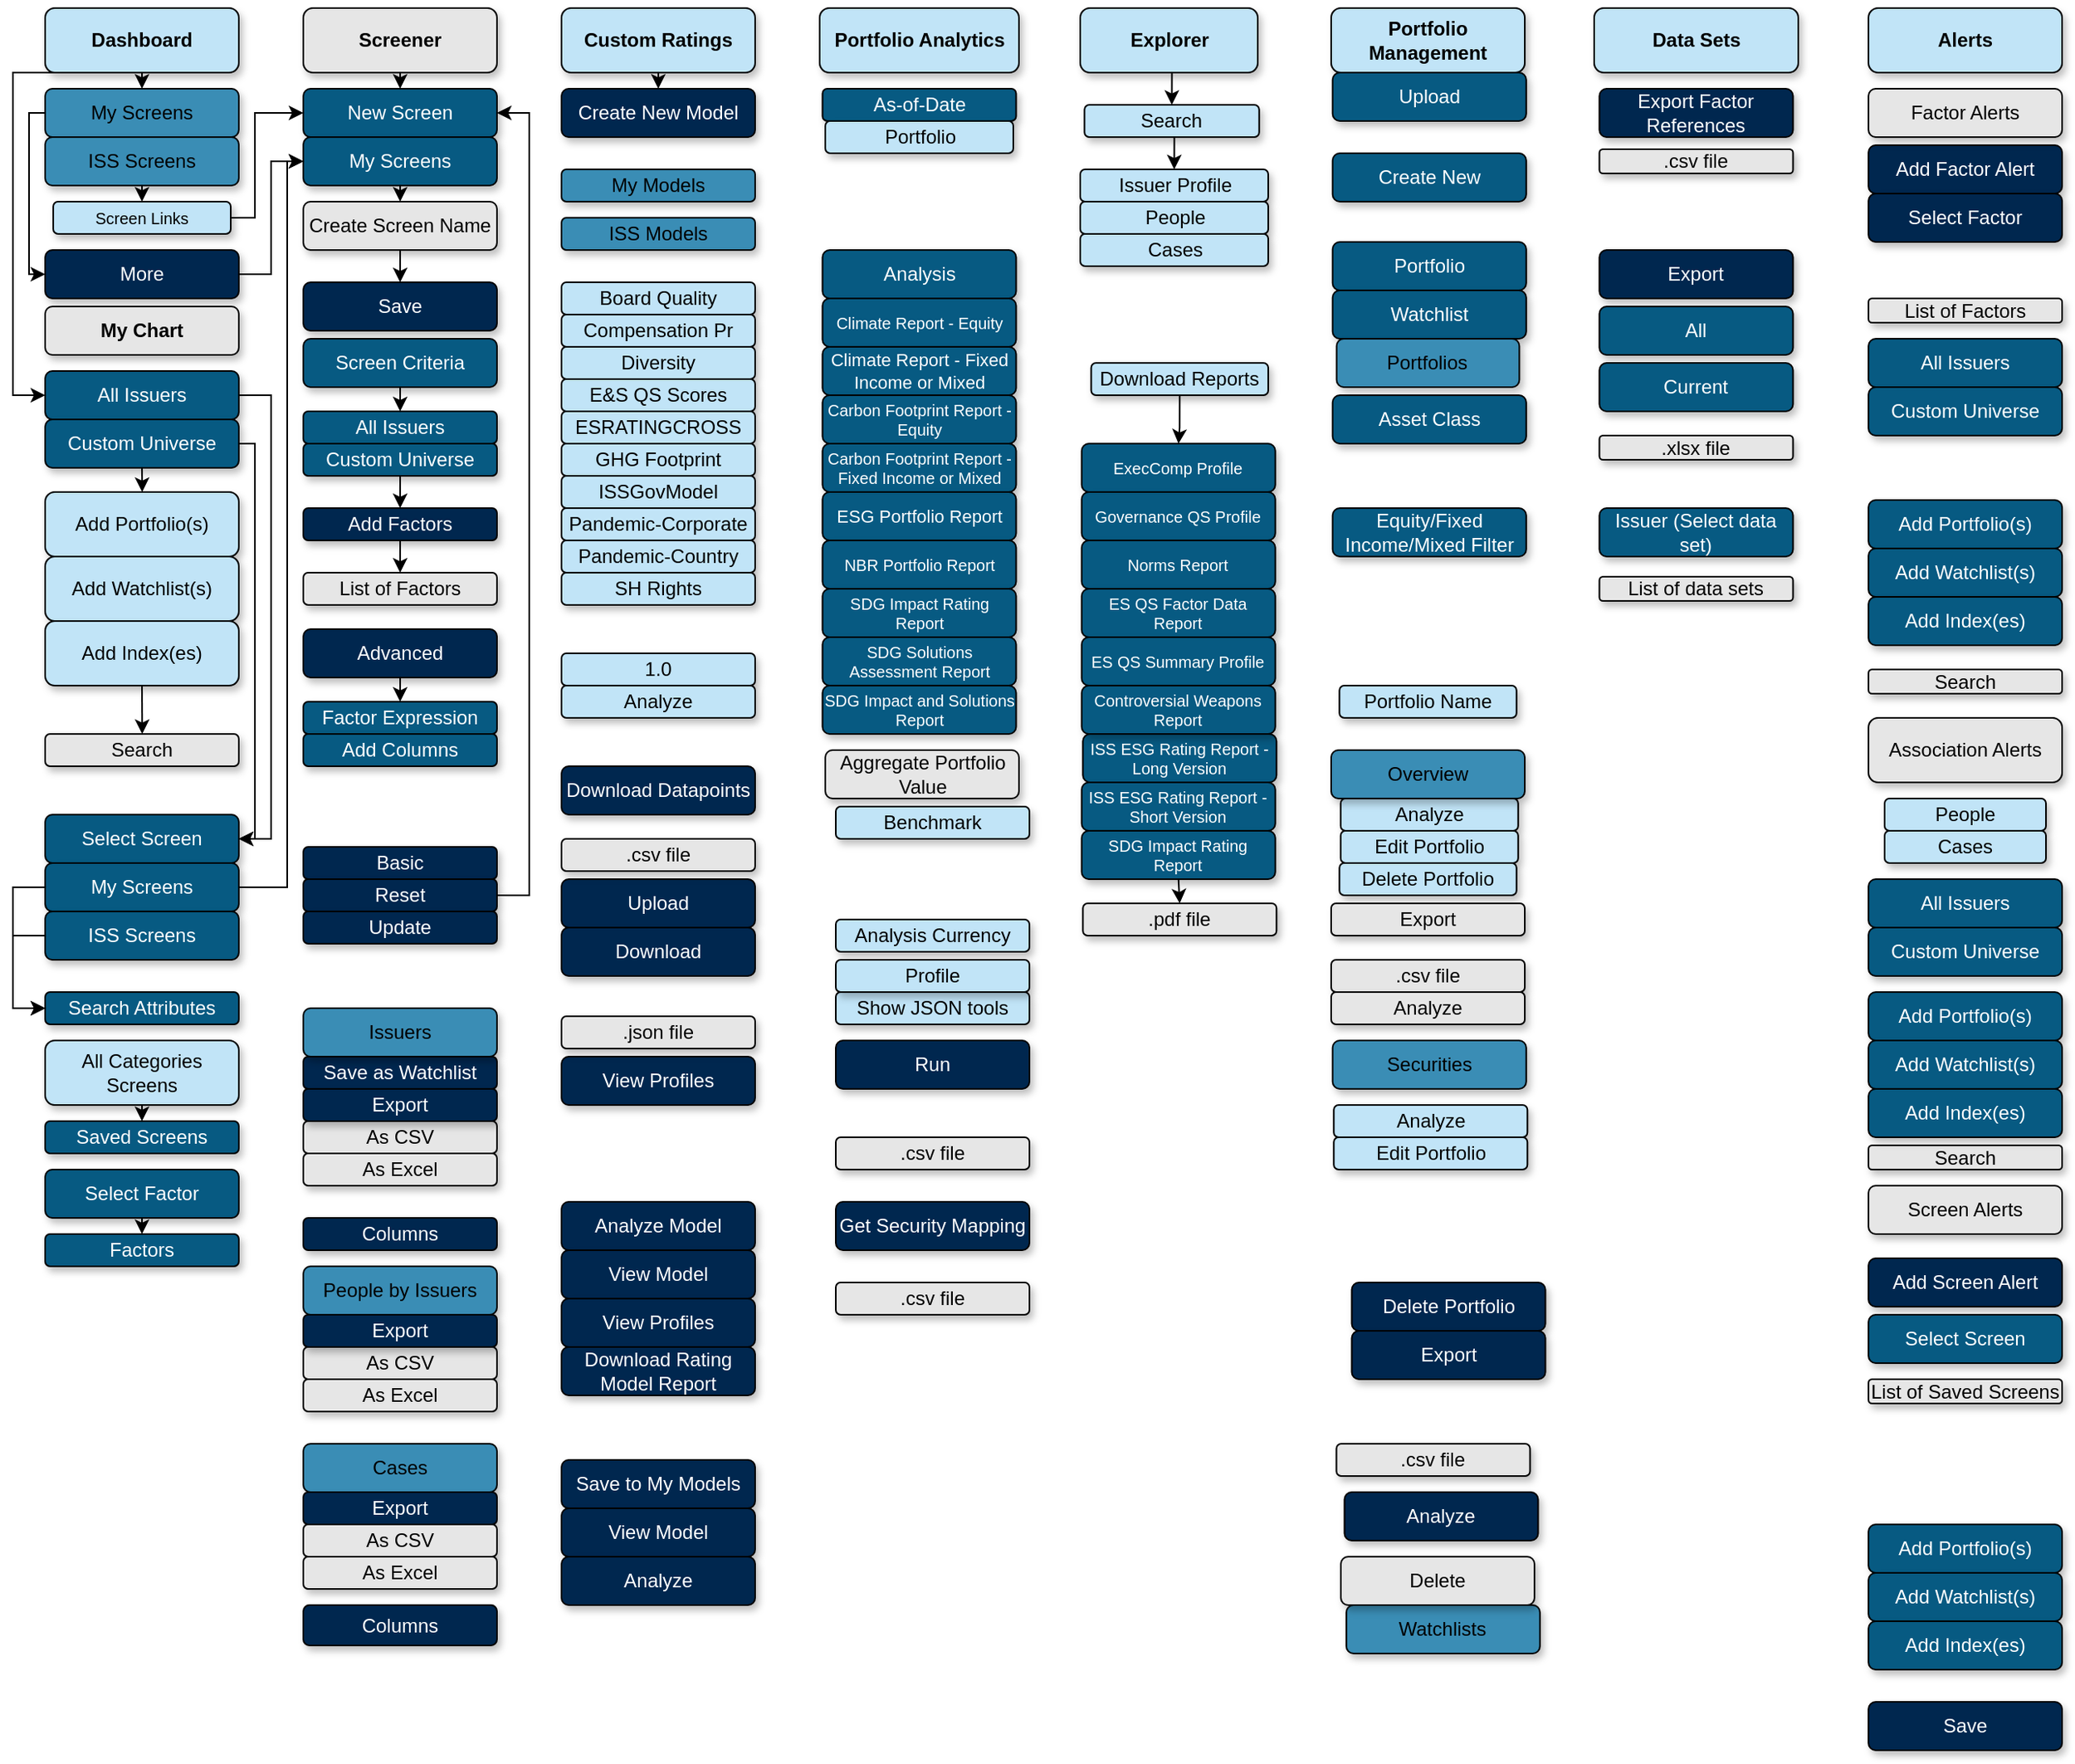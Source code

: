 <mxfile version="14.8.5" type="github">
  <diagram id="C5RBs43oDa-KdzZeNtuy" name="Page-1">
    <mxGraphModel dx="2844" dy="1524" grid="1" gridSize="10" guides="1" tooltips="1" connect="1" arrows="1" fold="1" page="1" pageScale="1" pageWidth="827" pageHeight="1169" math="0" shadow="0">
      <root>
        <mxCell id="WIyWlLk6GJQsqaUBKTNV-0" />
        <mxCell id="WIyWlLk6GJQsqaUBKTNV-1" parent="WIyWlLk6GJQsqaUBKTNV-0" />
        <mxCell id="Q6NvDaof21Lmz1zF1uVE-29" value="Show JSON tools" style="rounded=1;whiteSpace=wrap;html=1;fillColor=#c1e4f7;shadow=1;" vertex="1" parent="WIyWlLk6GJQsqaUBKTNV-1">
          <mxGeometry x="520" y="630" width="120" height="20" as="geometry" />
        </mxCell>
        <mxCell id="Q6NvDaof21Lmz1zF1uVE-80" value="Get Security Mapping" style="rounded=1;whiteSpace=wrap;html=1;shadow=1;fillColor=#00274f;fontColor=#FFFFFF;" vertex="1" parent="WIyWlLk6GJQsqaUBKTNV-1">
          <mxGeometry x="520" y="760" width="120" height="30" as="geometry" />
        </mxCell>
        <mxCell id="Q6NvDaof21Lmz1zF1uVE-81" value="Run" style="rounded=1;whiteSpace=wrap;html=1;shadow=1;fillColor=#00274f;fontColor=#FFFFFF;" vertex="1" parent="WIyWlLk6GJQsqaUBKTNV-1">
          <mxGeometry x="520" y="660" width="120" height="30" as="geometry" />
        </mxCell>
        <mxCell id="Q6NvDaof21Lmz1zF1uVE-172" value=".csv file" style="rounded=1;whiteSpace=wrap;html=1;shadow=1;fillColor=#E6E6E6;" vertex="1" parent="WIyWlLk6GJQsqaUBKTNV-1">
          <mxGeometry x="520" y="810" width="120" height="20" as="geometry" />
        </mxCell>
        <mxCell id="Q6NvDaof21Lmz1zF1uVE-174" value=".csv file" style="rounded=1;whiteSpace=wrap;html=1;shadow=1;fillColor=#E6E6E6;" vertex="1" parent="WIyWlLk6GJQsqaUBKTNV-1">
          <mxGeometry x="520" y="720" width="120" height="20" as="geometry" />
        </mxCell>
        <mxCell id="Q6NvDaof21Lmz1zF1uVE-188" value="" style="group" vertex="1" connectable="0" parent="WIyWlLk6GJQsqaUBKTNV-1">
          <mxGeometry x="1150" y="20" width="130.01" height="1080" as="geometry" />
        </mxCell>
        <mxCell id="Q6NvDaof21Lmz1zF1uVE-9" value="Alerts" style="rounded=1;whiteSpace=wrap;html=1;fillColor=#c1e4f7;shadow=1;fontStyle=1" vertex="1" parent="Q6NvDaof21Lmz1zF1uVE-188">
          <mxGeometry x="10" width="120" height="40" as="geometry" />
        </mxCell>
        <mxCell id="Q6NvDaof21Lmz1zF1uVE-44" value="People" style="rounded=1;whiteSpace=wrap;html=1;fillColor=#c1e4f7;shadow=1;" vertex="1" parent="Q6NvDaof21Lmz1zF1uVE-188">
          <mxGeometry x="20.01" y="490" width="100" height="20" as="geometry" />
        </mxCell>
        <mxCell id="Q6NvDaof21Lmz1zF1uVE-45" value="Cases" style="rounded=1;whiteSpace=wrap;html=1;fillColor=#c1e4f7;shadow=1;" vertex="1" parent="Q6NvDaof21Lmz1zF1uVE-188">
          <mxGeometry x="20.01" y="510" width="100" height="20" as="geometry" />
        </mxCell>
        <mxCell id="Q6NvDaof21Lmz1zF1uVE-88" value="Add Factor Alert" style="rounded=1;whiteSpace=wrap;html=1;shadow=1;fillColor=#00274f;fontColor=#FFFFFF;" vertex="1" parent="Q6NvDaof21Lmz1zF1uVE-188">
          <mxGeometry x="10.01" y="85" width="120" height="30" as="geometry" />
        </mxCell>
        <mxCell id="Q6NvDaof21Lmz1zF1uVE-89" value="Add Screen Alert" style="rounded=1;whiteSpace=wrap;html=1;shadow=1;fillColor=#00274f;fontColor=#FFFFFF;" vertex="1" parent="Q6NvDaof21Lmz1zF1uVE-188">
          <mxGeometry x="10.01" y="775" width="120" height="30" as="geometry" />
        </mxCell>
        <mxCell id="Q6NvDaof21Lmz1zF1uVE-90" value="Save" style="rounded=1;whiteSpace=wrap;html=1;shadow=1;fillColor=#00274f;fontColor=#FFFFFF;" vertex="1" parent="Q6NvDaof21Lmz1zF1uVE-188">
          <mxGeometry x="10" y="1050" width="120" height="30" as="geometry" />
        </mxCell>
        <mxCell id="Q6NvDaof21Lmz1zF1uVE-143" value="Add Portfolio(s)" style="rounded=1;whiteSpace=wrap;html=1;shadow=1;fillColor=#075a82;fontColor=#FFFFFF;" vertex="1" parent="Q6NvDaof21Lmz1zF1uVE-188">
          <mxGeometry x="10" y="940" width="120" height="30" as="geometry" />
        </mxCell>
        <mxCell id="Q6NvDaof21Lmz1zF1uVE-144" value="Select Screen" style="rounded=1;whiteSpace=wrap;html=1;shadow=1;fillColor=#075a82;fontColor=#FFFFFF;" vertex="1" parent="Q6NvDaof21Lmz1zF1uVE-188">
          <mxGeometry x="10.01" y="810" width="120" height="30" as="geometry" />
        </mxCell>
        <mxCell id="Q6NvDaof21Lmz1zF1uVE-147" value="Add Portfolio(s)" style="rounded=1;whiteSpace=wrap;html=1;shadow=1;fillColor=#075a82;fontColor=#FFFFFF;" vertex="1" parent="Q6NvDaof21Lmz1zF1uVE-188">
          <mxGeometry x="10.01" y="610" width="120" height="30" as="geometry" />
        </mxCell>
        <mxCell id="Q6NvDaof21Lmz1zF1uVE-149" value="All Issuers" style="rounded=1;whiteSpace=wrap;html=1;shadow=1;fillColor=#075a82;fontColor=#FFFFFF;" vertex="1" parent="Q6NvDaof21Lmz1zF1uVE-188">
          <mxGeometry x="10.01" y="540" width="120" height="30" as="geometry" />
        </mxCell>
        <mxCell id="Q6NvDaof21Lmz1zF1uVE-152" value="Add Portfolio(s)" style="rounded=1;whiteSpace=wrap;html=1;shadow=1;fillColor=#075a82;fontColor=#FFFFFF;" vertex="1" parent="Q6NvDaof21Lmz1zF1uVE-188">
          <mxGeometry x="10.01" y="305" width="120" height="30" as="geometry" />
        </mxCell>
        <mxCell id="Q6NvDaof21Lmz1zF1uVE-154" value="All Issuers" style="rounded=1;whiteSpace=wrap;html=1;shadow=1;fillColor=#075a82;fontColor=#FFFFFF;" vertex="1" parent="Q6NvDaof21Lmz1zF1uVE-188">
          <mxGeometry x="10.01" y="205" width="120" height="30" as="geometry" />
        </mxCell>
        <mxCell id="Q6NvDaof21Lmz1zF1uVE-155" value="Factor Alerts" style="rounded=1;whiteSpace=wrap;html=1;shadow=1;fillColor=#E6E6E6;" vertex="1" parent="Q6NvDaof21Lmz1zF1uVE-188">
          <mxGeometry x="10.01" y="50" width="120" height="30" as="geometry" />
        </mxCell>
        <mxCell id="Q6NvDaof21Lmz1zF1uVE-156" value="List of Factors" style="rounded=1;whiteSpace=wrap;html=1;shadow=1;fillColor=#E6E6E6;" vertex="1" parent="Q6NvDaof21Lmz1zF1uVE-188">
          <mxGeometry x="10.01" y="180" width="120" height="15" as="geometry" />
        </mxCell>
        <mxCell id="Q6NvDaof21Lmz1zF1uVE-157" value="Search" style="rounded=1;whiteSpace=wrap;html=1;shadow=1;fillColor=#E6E6E6;" vertex="1" parent="Q6NvDaof21Lmz1zF1uVE-188">
          <mxGeometry x="10.01" y="410" width="120" height="15" as="geometry" />
        </mxCell>
        <mxCell id="Q6NvDaof21Lmz1zF1uVE-158" value="Association Alerts" style="rounded=1;whiteSpace=wrap;html=1;shadow=1;fillColor=#E6E6E6;" vertex="1" parent="Q6NvDaof21Lmz1zF1uVE-188">
          <mxGeometry x="10.01" y="440" width="120" height="40" as="geometry" />
        </mxCell>
        <mxCell id="Q6NvDaof21Lmz1zF1uVE-159" value="Search" style="rounded=1;whiteSpace=wrap;html=1;shadow=1;fillColor=#E6E6E6;" vertex="1" parent="Q6NvDaof21Lmz1zF1uVE-188">
          <mxGeometry x="10.01" y="705" width="120" height="15" as="geometry" />
        </mxCell>
        <mxCell id="Q6NvDaof21Lmz1zF1uVE-160" value="List of Saved Screens" style="rounded=1;whiteSpace=wrap;html=1;shadow=1;fillColor=#E6E6E6;" vertex="1" parent="Q6NvDaof21Lmz1zF1uVE-188">
          <mxGeometry x="10.01" y="850" width="120" height="15" as="geometry" />
        </mxCell>
        <mxCell id="Q6NvDaof21Lmz1zF1uVE-161" value="Screen Alerts" style="rounded=1;whiteSpace=wrap;html=1;shadow=1;fillColor=#E6E6E6;" vertex="1" parent="Q6NvDaof21Lmz1zF1uVE-188">
          <mxGeometry x="10.01" y="730" width="120" height="30" as="geometry" />
        </mxCell>
        <mxCell id="Q6NvDaof21Lmz1zF1uVE-87" value="Select Factor" style="rounded=1;whiteSpace=wrap;html=1;shadow=1;fillColor=#00274f;fontColor=#FFFFFF;" vertex="1" parent="Q6NvDaof21Lmz1zF1uVE-188">
          <mxGeometry x="10.01" y="115" width="120" height="30" as="geometry" />
        </mxCell>
        <mxCell id="Q6NvDaof21Lmz1zF1uVE-153" value="Custom Universe" style="rounded=1;whiteSpace=wrap;html=1;shadow=1;fillColor=#075a82;fontColor=#FFFFFF;" vertex="1" parent="Q6NvDaof21Lmz1zF1uVE-188">
          <mxGeometry x="10.01" y="235" width="120" height="30" as="geometry" />
        </mxCell>
        <mxCell id="Q6NvDaof21Lmz1zF1uVE-151" value="Add Watchlist(s)" style="rounded=1;whiteSpace=wrap;html=1;shadow=1;fillColor=#075a82;fontColor=#FFFFFF;" vertex="1" parent="Q6NvDaof21Lmz1zF1uVE-188">
          <mxGeometry x="10.01" y="335" width="120" height="30" as="geometry" />
        </mxCell>
        <mxCell id="Q6NvDaof21Lmz1zF1uVE-150" value="Add Index(es)" style="rounded=1;whiteSpace=wrap;html=1;shadow=1;fillColor=#075a82;fontColor=#FFFFFF;" vertex="1" parent="Q6NvDaof21Lmz1zF1uVE-188">
          <mxGeometry x="10.01" y="365" width="120" height="30" as="geometry" />
        </mxCell>
        <mxCell id="Q6NvDaof21Lmz1zF1uVE-148" value="Custom Universe" style="rounded=1;whiteSpace=wrap;html=1;shadow=1;fillColor=#075a82;fontColor=#FFFFFF;" vertex="1" parent="Q6NvDaof21Lmz1zF1uVE-188">
          <mxGeometry x="10.01" y="570" width="120" height="30" as="geometry" />
        </mxCell>
        <mxCell id="Q6NvDaof21Lmz1zF1uVE-146" value="Add Watchlist(s)" style="rounded=1;whiteSpace=wrap;html=1;shadow=1;fillColor=#075a82;fontColor=#FFFFFF;" vertex="1" parent="Q6NvDaof21Lmz1zF1uVE-188">
          <mxGeometry x="10.01" y="640" width="120" height="30" as="geometry" />
        </mxCell>
        <mxCell id="Q6NvDaof21Lmz1zF1uVE-145" value="Add Index(es)" style="rounded=1;whiteSpace=wrap;html=1;shadow=1;fillColor=#075a82;fontColor=#FFFFFF;" vertex="1" parent="Q6NvDaof21Lmz1zF1uVE-188">
          <mxGeometry x="10.01" y="670" width="120" height="30" as="geometry" />
        </mxCell>
        <mxCell id="Q6NvDaof21Lmz1zF1uVE-142" value="Add Watchlist(s)" style="rounded=1;whiteSpace=wrap;html=1;shadow=1;fillColor=#075a82;fontColor=#FFFFFF;" vertex="1" parent="Q6NvDaof21Lmz1zF1uVE-188">
          <mxGeometry x="10" y="970" width="120" height="30" as="geometry" />
        </mxCell>
        <mxCell id="Q6NvDaof21Lmz1zF1uVE-141" value="Add Index(es)" style="rounded=1;whiteSpace=wrap;html=1;shadow=1;fillColor=#075a82;fontColor=#FFFFFF;" vertex="1" parent="Q6NvDaof21Lmz1zF1uVE-188">
          <mxGeometry x="10.01" y="1000" width="120" height="30" as="geometry" />
        </mxCell>
        <mxCell id="Q6NvDaof21Lmz1zF1uVE-189" value="" style="group" vertex="1" connectable="0" parent="WIyWlLk6GJQsqaUBKTNV-1">
          <mxGeometry x="990" y="20" width="126.5" height="367.5" as="geometry" />
        </mxCell>
        <mxCell id="Q6NvDaof21Lmz1zF1uVE-8" value="Data Sets" style="rounded=1;whiteSpace=wrap;html=1;fillColor=#c1e4f7;shadow=1;fontStyle=1" vertex="1" parent="Q6NvDaof21Lmz1zF1uVE-189">
          <mxGeometry width="126.5" height="40" as="geometry" />
        </mxCell>
        <mxCell id="Q6NvDaof21Lmz1zF1uVE-85" value="Export" style="rounded=1;whiteSpace=wrap;html=1;shadow=1;fillColor=#00274f;fontColor=#FFFFFF;" vertex="1" parent="Q6NvDaof21Lmz1zF1uVE-189">
          <mxGeometry x="3.25" y="150" width="120" height="30" as="geometry" />
        </mxCell>
        <mxCell id="Q6NvDaof21Lmz1zF1uVE-86" value="Export Factor References" style="rounded=1;whiteSpace=wrap;html=1;shadow=1;fillColor=#00274f;fontColor=#FFFFFF;" vertex="1" parent="Q6NvDaof21Lmz1zF1uVE-189">
          <mxGeometry x="3.25" y="50" width="120" height="30" as="geometry" />
        </mxCell>
        <mxCell id="Q6NvDaof21Lmz1zF1uVE-138" value="All" style="rounded=1;whiteSpace=wrap;html=1;shadow=1;fillColor=#075a82;fontColor=#FFFFFF;" vertex="1" parent="Q6NvDaof21Lmz1zF1uVE-189">
          <mxGeometry x="3.25" y="185" width="120" height="30" as="geometry" />
        </mxCell>
        <mxCell id="Q6NvDaof21Lmz1zF1uVE-139" value="Current" style="rounded=1;whiteSpace=wrap;html=1;shadow=1;fillColor=#075a82;fontColor=#FFFFFF;" vertex="1" parent="Q6NvDaof21Lmz1zF1uVE-189">
          <mxGeometry x="3.25" y="220" width="120" height="30" as="geometry" />
        </mxCell>
        <mxCell id="Q6NvDaof21Lmz1zF1uVE-140" value="Issuer (Select data set)" style="rounded=1;whiteSpace=wrap;html=1;shadow=1;fillColor=#075a82;fontColor=#FFFFFF;" vertex="1" parent="Q6NvDaof21Lmz1zF1uVE-189">
          <mxGeometry x="3.25" y="310" width="120" height="30" as="geometry" />
        </mxCell>
        <mxCell id="Q6NvDaof21Lmz1zF1uVE-162" value="List of data sets" style="rounded=1;whiteSpace=wrap;html=1;shadow=1;fillColor=#E6E6E6;" vertex="1" parent="Q6NvDaof21Lmz1zF1uVE-189">
          <mxGeometry x="3.25" y="352.5" width="120" height="15" as="geometry" />
        </mxCell>
        <mxCell id="Q6NvDaof21Lmz1zF1uVE-163" value=".xlsx file" style="rounded=1;whiteSpace=wrap;html=1;shadow=1;fillColor=#E6E6E6;" vertex="1" parent="Q6NvDaof21Lmz1zF1uVE-189">
          <mxGeometry x="3.25" y="265" width="120" height="15" as="geometry" />
        </mxCell>
        <mxCell id="Q6NvDaof21Lmz1zF1uVE-164" value=".csv file" style="rounded=1;whiteSpace=wrap;html=1;shadow=1;fillColor=#E6E6E6;" vertex="1" parent="Q6NvDaof21Lmz1zF1uVE-189">
          <mxGeometry x="3.25" y="87.5" width="120" height="15" as="geometry" />
        </mxCell>
        <mxCell id="Q6NvDaof21Lmz1zF1uVE-190" value="" style="group" vertex="1" connectable="0" parent="WIyWlLk6GJQsqaUBKTNV-1">
          <mxGeometry x="827" y="20" width="132.77" height="1020" as="geometry" />
        </mxCell>
        <mxCell id="Q6NvDaof21Lmz1zF1uVE-7" value="Portfolio Management" style="rounded=1;whiteSpace=wrap;html=1;fillColor=#c1e4f7;shadow=1;fontStyle=1" vertex="1" parent="Q6NvDaof21Lmz1zF1uVE-190">
          <mxGeometry x="0.01" width="120" height="40" as="geometry" />
        </mxCell>
        <mxCell id="Q6NvDaof21Lmz1zF1uVE-38" value="Portfolio Name" style="rounded=1;whiteSpace=wrap;html=1;fillColor=#c1e4f7;shadow=1;" vertex="1" parent="Q6NvDaof21Lmz1zF1uVE-190">
          <mxGeometry x="5.14" y="420" width="109.74" height="20" as="geometry" />
        </mxCell>
        <mxCell id="Q6NvDaof21Lmz1zF1uVE-39" value="Analyze" style="rounded=1;whiteSpace=wrap;html=1;fillColor=#c1e4f7;shadow=1;" vertex="1" parent="Q6NvDaof21Lmz1zF1uVE-190">
          <mxGeometry x="5.89" y="490" width="110" height="20" as="geometry" />
        </mxCell>
        <mxCell id="Q6NvDaof21Lmz1zF1uVE-40" value="Edit Portfolio" style="rounded=1;whiteSpace=wrap;html=1;fillColor=#c1e4f7;shadow=1;" vertex="1" parent="Q6NvDaof21Lmz1zF1uVE-190">
          <mxGeometry x="5.89" y="510" width="110" height="20" as="geometry" />
        </mxCell>
        <mxCell id="Q6NvDaof21Lmz1zF1uVE-41" value="Delete Portfolio" style="rounded=1;whiteSpace=wrap;html=1;fillColor=#c1e4f7;shadow=1;" vertex="1" parent="Q6NvDaof21Lmz1zF1uVE-190">
          <mxGeometry x="5.14" y="530" width="109.74" height="20" as="geometry" />
        </mxCell>
        <mxCell id="Q6NvDaof21Lmz1zF1uVE-42" value="Analyze" style="rounded=1;whiteSpace=wrap;html=1;fillColor=#c1e4f7;shadow=1;" vertex="1" parent="Q6NvDaof21Lmz1zF1uVE-190">
          <mxGeometry x="1.64" y="680" width="120" height="20" as="geometry" />
        </mxCell>
        <mxCell id="Q6NvDaof21Lmz1zF1uVE-43" value="Edit Portfolio" style="rounded=1;whiteSpace=wrap;html=1;fillColor=#c1e4f7;shadow=1;" vertex="1" parent="Q6NvDaof21Lmz1zF1uVE-190">
          <mxGeometry x="1.64" y="700" width="120" height="20" as="geometry" />
        </mxCell>
        <mxCell id="Q6NvDaof21Lmz1zF1uVE-53" value="Watchlists" style="rounded=1;whiteSpace=wrap;html=1;shadow=1;fillColor=#3a8db5;" vertex="1" parent="Q6NvDaof21Lmz1zF1uVE-190">
          <mxGeometry x="9.4" y="990" width="120" height="30" as="geometry" />
        </mxCell>
        <mxCell id="Q6NvDaof21Lmz1zF1uVE-54" value="Securities" style="rounded=1;whiteSpace=wrap;html=1;shadow=1;fillColor=#3a8db5;" vertex="1" parent="Q6NvDaof21Lmz1zF1uVE-190">
          <mxGeometry x="0.89" y="640" width="120" height="30" as="geometry" />
        </mxCell>
        <mxCell id="Q6NvDaof21Lmz1zF1uVE-55" value="Overview" style="rounded=1;whiteSpace=wrap;html=1;shadow=1;fillColor=#3a8db5;" vertex="1" parent="Q6NvDaof21Lmz1zF1uVE-190">
          <mxGeometry y="460" width="120" height="30" as="geometry" />
        </mxCell>
        <mxCell id="Q6NvDaof21Lmz1zF1uVE-82" value="Analyze" style="rounded=1;whiteSpace=wrap;html=1;shadow=1;fillColor=#00274f;fontColor=#FFFFFF;" vertex="1" parent="Q6NvDaof21Lmz1zF1uVE-190">
          <mxGeometry x="8.26" y="920" width="120" height="30" as="geometry" />
        </mxCell>
        <mxCell id="Q6NvDaof21Lmz1zF1uVE-84" value="Delete Portfolio" style="rounded=1;whiteSpace=wrap;html=1;shadow=1;fillColor=#00274f;fontColor=#FFFFFF;" vertex="1" parent="Q6NvDaof21Lmz1zF1uVE-190">
          <mxGeometry x="12.77" y="790" width="120" height="30" as="geometry" />
        </mxCell>
        <mxCell id="Q6NvDaof21Lmz1zF1uVE-132" value="Upload" style="rounded=1;whiteSpace=wrap;html=1;shadow=1;fillColor=#075a82;fontColor=#FFFFFF;" vertex="1" parent="Q6NvDaof21Lmz1zF1uVE-190">
          <mxGeometry x="0.89" y="40" width="120" height="30" as="geometry" />
        </mxCell>
        <mxCell id="Q6NvDaof21Lmz1zF1uVE-133" value="Create New" style="rounded=1;whiteSpace=wrap;html=1;shadow=1;fillColor=#075a82;fontColor=#FFFFFF;" vertex="1" parent="Q6NvDaof21Lmz1zF1uVE-190">
          <mxGeometry x="0.89" y="90" width="120" height="30" as="geometry" />
        </mxCell>
        <mxCell id="Q6NvDaof21Lmz1zF1uVE-134" value="Portfolio" style="rounded=1;whiteSpace=wrap;html=1;shadow=1;fillColor=#075a82;fontColor=#FFFFFF;" vertex="1" parent="Q6NvDaof21Lmz1zF1uVE-190">
          <mxGeometry x="0.89" y="145" width="120" height="30" as="geometry" />
        </mxCell>
        <mxCell id="Q6NvDaof21Lmz1zF1uVE-135" value="Watchlist" style="rounded=1;whiteSpace=wrap;html=1;shadow=1;fillColor=#075a82;fontColor=#FFFFFF;" vertex="1" parent="Q6NvDaof21Lmz1zF1uVE-190">
          <mxGeometry x="0.89" y="175" width="120" height="30" as="geometry" />
        </mxCell>
        <mxCell id="Q6NvDaof21Lmz1zF1uVE-137" value="Equity/Fixed Income/Mixed Filter" style="rounded=1;whiteSpace=wrap;html=1;shadow=1;fillColor=#075a82;fontColor=#FFFFFF;" vertex="1" parent="Q6NvDaof21Lmz1zF1uVE-190">
          <mxGeometry x="0.89" y="310" width="120" height="30" as="geometry" />
        </mxCell>
        <mxCell id="Q6NvDaof21Lmz1zF1uVE-165" value="Portfolios" style="rounded=1;whiteSpace=wrap;html=1;shadow=1;fillColor=#3a8db5;" vertex="1" parent="Q6NvDaof21Lmz1zF1uVE-190">
          <mxGeometry x="3.38" y="205" width="113.25" height="30" as="geometry" />
        </mxCell>
        <mxCell id="Q6NvDaof21Lmz1zF1uVE-166" value="Delete" style="rounded=1;whiteSpace=wrap;html=1;shadow=1;fillColor=#E6E6E6;" vertex="1" parent="Q6NvDaof21Lmz1zF1uVE-190">
          <mxGeometry x="6.02" y="960" width="120" height="30" as="geometry" />
        </mxCell>
        <mxCell id="Q6NvDaof21Lmz1zF1uVE-167" value=".csv file" style="rounded=1;whiteSpace=wrap;html=1;shadow=1;fillColor=#E6E6E6;" vertex="1" parent="Q6NvDaof21Lmz1zF1uVE-190">
          <mxGeometry x="3.26" y="890" width="120" height="20" as="geometry" />
        </mxCell>
        <mxCell id="Q6NvDaof21Lmz1zF1uVE-168" value="Export" style="rounded=1;whiteSpace=wrap;html=1;shadow=1;fillColor=#E6E6E6;" vertex="1" parent="Q6NvDaof21Lmz1zF1uVE-190">
          <mxGeometry y="555" width="120" height="20" as="geometry" />
        </mxCell>
        <mxCell id="Q6NvDaof21Lmz1zF1uVE-169" value=".csv file" style="rounded=1;whiteSpace=wrap;html=1;shadow=1;fillColor=#E6E6E6;" vertex="1" parent="Q6NvDaof21Lmz1zF1uVE-190">
          <mxGeometry x="0.01" y="590" width="120" height="20" as="geometry" />
        </mxCell>
        <mxCell id="Q6NvDaof21Lmz1zF1uVE-170" value="Analyze" style="rounded=1;whiteSpace=wrap;html=1;shadow=1;fillColor=#E6E6E6;" vertex="1" parent="Q6NvDaof21Lmz1zF1uVE-190">
          <mxGeometry x="0.01" y="610" width="120" height="20" as="geometry" />
        </mxCell>
        <mxCell id="Q6NvDaof21Lmz1zF1uVE-136" value="Asset Class" style="rounded=1;whiteSpace=wrap;html=1;shadow=1;fillColor=#075a82;fontColor=#FFFFFF;" vertex="1" parent="Q6NvDaof21Lmz1zF1uVE-190">
          <mxGeometry x="0.89" y="240" width="120" height="30" as="geometry" />
        </mxCell>
        <mxCell id="Q6NvDaof21Lmz1zF1uVE-83" value="Export" style="rounded=1;whiteSpace=wrap;html=1;shadow=1;fillColor=#00274f;fontColor=#FFFFFF;" vertex="1" parent="Q6NvDaof21Lmz1zF1uVE-190">
          <mxGeometry x="12.77" y="820" width="120" height="30" as="geometry" />
        </mxCell>
        <mxCell id="Q6NvDaof21Lmz1zF1uVE-192" value="" style="group;fontSize=10;" vertex="1" connectable="0" parent="WIyWlLk6GJQsqaUBKTNV-1">
          <mxGeometry x="670" y="20" width="122.38" height="610" as="geometry" />
        </mxCell>
        <mxCell id="Q6NvDaof21Lmz1zF1uVE-264" style="edgeStyle=orthogonalEdgeStyle;rounded=0;orthogonalLoop=1;jettySize=auto;html=1;exitX=0.5;exitY=1;exitDx=0;exitDy=0;entryX=0.5;entryY=0;entryDx=0;entryDy=0;fontSize=10;fontColor=#FFFFFF;" edge="1" parent="Q6NvDaof21Lmz1zF1uVE-192" source="Q6NvDaof21Lmz1zF1uVE-6" target="Q6NvDaof21Lmz1zF1uVE-36">
          <mxGeometry relative="1" as="geometry" />
        </mxCell>
        <mxCell id="Q6NvDaof21Lmz1zF1uVE-6" value="Explorer" style="rounded=1;whiteSpace=wrap;html=1;fillColor=#c1e4f7;shadow=1;fontStyle=1" vertex="1" parent="Q6NvDaof21Lmz1zF1uVE-192">
          <mxGeometry x="1.5" width="110" height="40" as="geometry" />
        </mxCell>
        <mxCell id="Q6NvDaof21Lmz1zF1uVE-265" style="edgeStyle=orthogonalEdgeStyle;rounded=0;orthogonalLoop=1;jettySize=auto;html=1;exitX=0.5;exitY=1;exitDx=0;exitDy=0;entryX=0.5;entryY=0;entryDx=0;entryDy=0;fontSize=10;fontColor=#FFFFFF;" edge="1" parent="Q6NvDaof21Lmz1zF1uVE-192" source="Q6NvDaof21Lmz1zF1uVE-36" target="Q6NvDaof21Lmz1zF1uVE-35">
          <mxGeometry relative="1" as="geometry" />
        </mxCell>
        <mxCell id="Q6NvDaof21Lmz1zF1uVE-36" value="Search&lt;br&gt;" style="rounded=1;whiteSpace=wrap;html=1;fillColor=#c1e4f7;shadow=1;" vertex="1" parent="Q6NvDaof21Lmz1zF1uVE-192">
          <mxGeometry x="4.13" y="60" width="108.25" height="20" as="geometry" />
        </mxCell>
        <mxCell id="Q6NvDaof21Lmz1zF1uVE-266" style="edgeStyle=orthogonalEdgeStyle;rounded=0;orthogonalLoop=1;jettySize=auto;html=1;exitX=0.5;exitY=1;exitDx=0;exitDy=0;fontSize=10;fontColor=#FFFFFF;" edge="1" parent="Q6NvDaof21Lmz1zF1uVE-192" source="Q6NvDaof21Lmz1zF1uVE-37" target="Q6NvDaof21Lmz1zF1uVE-101">
          <mxGeometry relative="1" as="geometry" />
        </mxCell>
        <mxCell id="Q6NvDaof21Lmz1zF1uVE-37" value="Download Reports" style="rounded=1;whiteSpace=wrap;html=1;fillColor=#c1e4f7;shadow=1;" vertex="1" parent="Q6NvDaof21Lmz1zF1uVE-192">
          <mxGeometry x="8.27" y="220" width="109.74" height="20" as="geometry" />
        </mxCell>
        <mxCell id="Q6NvDaof21Lmz1zF1uVE-35" value="Issuer Profile" style="rounded=1;whiteSpace=wrap;html=1;fillColor=#c1e4f7;shadow=1;" vertex="1" parent="Q6NvDaof21Lmz1zF1uVE-192">
          <mxGeometry x="1.5" y="100" width="116.5" height="20" as="geometry" />
        </mxCell>
        <mxCell id="Q6NvDaof21Lmz1zF1uVE-34" value="People" style="rounded=1;whiteSpace=wrap;html=1;fillColor=#c1e4f7;shadow=1;" vertex="1" parent="Q6NvDaof21Lmz1zF1uVE-192">
          <mxGeometry x="1.51" y="120" width="116.5" height="20" as="geometry" />
        </mxCell>
        <mxCell id="Q6NvDaof21Lmz1zF1uVE-33" value="Cases" style="rounded=1;whiteSpace=wrap;html=1;fillColor=#c1e4f7;shadow=1;" vertex="1" parent="Q6NvDaof21Lmz1zF1uVE-192">
          <mxGeometry x="1.51" y="140" width="116.5" height="20" as="geometry" />
        </mxCell>
        <mxCell id="Q6NvDaof21Lmz1zF1uVE-95" value="ISS ESG Rating Report - Long Version" style="rounded=1;whiteSpace=wrap;html=1;shadow=1;fillColor=#075a82;fontColor=#FFFFFF;fontSize=10;" vertex="1" parent="Q6NvDaof21Lmz1zF1uVE-192">
          <mxGeometry x="3.14" y="450" width="120" height="30" as="geometry" />
        </mxCell>
        <mxCell id="Q6NvDaof21Lmz1zF1uVE-96" value="ISS ESG Rating Report - Short Version" style="rounded=1;whiteSpace=wrap;html=1;shadow=1;fillColor=#075a82;fontColor=#FFFFFF;fontSize=10;" vertex="1" parent="Q6NvDaof21Lmz1zF1uVE-192">
          <mxGeometry x="2.38" y="480" width="120" height="30" as="geometry" />
        </mxCell>
        <mxCell id="Q6NvDaof21Lmz1zF1uVE-101" value="ExecComp Profile" style="rounded=1;whiteSpace=wrap;html=1;shadow=1;fillColor=#075a82;fontColor=#FFFFFF;fontSize=10;" vertex="1" parent="Q6NvDaof21Lmz1zF1uVE-192">
          <mxGeometry x="2.38" y="270" width="120" height="30" as="geometry" />
        </mxCell>
        <mxCell id="Q6NvDaof21Lmz1zF1uVE-171" value=".pdf file" style="rounded=1;whiteSpace=wrap;html=1;shadow=1;fillColor=#E6E6E6;" vertex="1" parent="Q6NvDaof21Lmz1zF1uVE-192">
          <mxGeometry x="3.14" y="555" width="120" height="20" as="geometry" />
        </mxCell>
        <mxCell id="Q6NvDaof21Lmz1zF1uVE-100" value="Governance QS Profile" style="rounded=1;whiteSpace=wrap;html=1;shadow=1;fillColor=#075a82;fontColor=#FFFFFF;fontSize=10;" vertex="1" parent="Q6NvDaof21Lmz1zF1uVE-192">
          <mxGeometry x="2.38" y="300" width="120" height="30" as="geometry" />
        </mxCell>
        <mxCell id="Q6NvDaof21Lmz1zF1uVE-99" value="Norms Report" style="rounded=1;whiteSpace=wrap;html=1;shadow=1;fillColor=#075a82;fontColor=#FFFFFF;fontSize=10;" vertex="1" parent="Q6NvDaof21Lmz1zF1uVE-192">
          <mxGeometry x="2.38" y="330" width="120" height="30" as="geometry" />
        </mxCell>
        <mxCell id="Q6NvDaof21Lmz1zF1uVE-98" value="ES QS Factor Data Report" style="rounded=1;whiteSpace=wrap;html=1;shadow=1;fillColor=#075a82;fontColor=#FFFFFF;fontSize=10;" vertex="1" parent="Q6NvDaof21Lmz1zF1uVE-192">
          <mxGeometry x="2.38" y="360" width="120" height="30" as="geometry" />
        </mxCell>
        <mxCell id="Q6NvDaof21Lmz1zF1uVE-97" value="ES QS Summary Profile" style="rounded=1;whiteSpace=wrap;html=1;shadow=1;fillColor=#075a82;fontColor=#FFFFFF;fontSize=10;" vertex="1" parent="Q6NvDaof21Lmz1zF1uVE-192">
          <mxGeometry x="2.38" y="390" width="120" height="30" as="geometry" />
        </mxCell>
        <mxCell id="Q6NvDaof21Lmz1zF1uVE-94" value="Controversial Weapons Report" style="rounded=1;whiteSpace=wrap;html=1;shadow=1;fillColor=#075a82;fontColor=#FFFFFF;fontSize=10;" vertex="1" parent="Q6NvDaof21Lmz1zF1uVE-192">
          <mxGeometry x="2.38" y="420" width="120" height="30" as="geometry" />
        </mxCell>
        <mxCell id="Q6NvDaof21Lmz1zF1uVE-267" style="edgeStyle=orthogonalEdgeStyle;rounded=0;orthogonalLoop=1;jettySize=auto;html=1;exitX=0.5;exitY=1;exitDx=0;exitDy=0;entryX=0.5;entryY=0;entryDx=0;entryDy=0;fontSize=10;fontColor=#FFFFFF;" edge="1" parent="Q6NvDaof21Lmz1zF1uVE-192" source="Q6NvDaof21Lmz1zF1uVE-131" target="Q6NvDaof21Lmz1zF1uVE-171">
          <mxGeometry relative="1" as="geometry" />
        </mxCell>
        <mxCell id="Q6NvDaof21Lmz1zF1uVE-131" value="SDG Impact Rating Report" style="rounded=1;whiteSpace=wrap;html=1;shadow=1;fillColor=#075a82;fontColor=#FFFFFF;fontSize=10;" vertex="1" parent="Q6NvDaof21Lmz1zF1uVE-192">
          <mxGeometry x="2.38" y="510" width="120" height="30" as="geometry" />
        </mxCell>
        <mxCell id="Q6NvDaof21Lmz1zF1uVE-193" value="" style="group" vertex="1" connectable="0" parent="WIyWlLk6GJQsqaUBKTNV-1">
          <mxGeometry x="510" y="20" width="123.5" height="450" as="geometry" />
        </mxCell>
        <mxCell id="Q6NvDaof21Lmz1zF1uVE-5" value="Portfolio Analytics" style="rounded=1;whiteSpace=wrap;html=1;fillColor=#c1e4f7;shadow=1;fontStyle=1" vertex="1" parent="Q6NvDaof21Lmz1zF1uVE-193">
          <mxGeometry width="123.5" height="40" as="geometry" />
        </mxCell>
        <mxCell id="Q6NvDaof21Lmz1zF1uVE-111" value="Analysis" style="rounded=1;whiteSpace=wrap;html=1;shadow=1;fillColor=#075a82;fontColor=#FFFFFF;fontSize=12;" vertex="1" parent="Q6NvDaof21Lmz1zF1uVE-193">
          <mxGeometry x="1.75" y="150" width="120" height="30" as="geometry" />
        </mxCell>
        <mxCell id="Q6NvDaof21Lmz1zF1uVE-112" value="As-of-Date" style="rounded=1;whiteSpace=wrap;html=1;shadow=1;fillColor=#075a82;fontColor=#FFFFFF;" vertex="1" parent="Q6NvDaof21Lmz1zF1uVE-193">
          <mxGeometry x="1.75" y="50" width="120" height="20" as="geometry" />
        </mxCell>
        <mxCell id="Q6NvDaof21Lmz1zF1uVE-28" value="Portfolio" style="rounded=1;whiteSpace=wrap;html=1;fillColor=#c1e4f7;shadow=1;" vertex="1" parent="Q6NvDaof21Lmz1zF1uVE-193">
          <mxGeometry x="3.5" y="70" width="116.5" height="20" as="geometry" />
        </mxCell>
        <mxCell id="Q6NvDaof21Lmz1zF1uVE-110" value="Climate Report - Equity" style="rounded=1;whiteSpace=wrap;html=1;shadow=1;fillColor=#075a82;fontColor=#FFFFFF;fontSize=10;" vertex="1" parent="Q6NvDaof21Lmz1zF1uVE-193">
          <mxGeometry x="1.75" y="180" width="120" height="30" as="geometry" />
        </mxCell>
        <mxCell id="Q6NvDaof21Lmz1zF1uVE-109" value="Climate Report - Fixed Income or Mixed" style="rounded=1;whiteSpace=wrap;html=1;shadow=1;fillColor=#075a82;fontColor=#FFFFFF;fontSize=11;" vertex="1" parent="Q6NvDaof21Lmz1zF1uVE-193">
          <mxGeometry x="1.75" y="210" width="120" height="30" as="geometry" />
        </mxCell>
        <mxCell id="Q6NvDaof21Lmz1zF1uVE-108" value="Carbon Footprint Report - Equity" style="rounded=1;whiteSpace=wrap;html=1;shadow=1;fillColor=#075a82;fontColor=#FFFFFF;fontSize=10;" vertex="1" parent="Q6NvDaof21Lmz1zF1uVE-193">
          <mxGeometry x="1.75" y="240" width="120" height="30" as="geometry" />
        </mxCell>
        <mxCell id="Q6NvDaof21Lmz1zF1uVE-107" value="Carbon Footprint Report - Fixed Income or Mixed" style="rounded=1;whiteSpace=wrap;html=1;shadow=1;fillColor=#075a82;fontColor=#FFFFFF;fontSize=10;" vertex="1" parent="Q6NvDaof21Lmz1zF1uVE-193">
          <mxGeometry x="1.75" y="270" width="120" height="30" as="geometry" />
        </mxCell>
        <mxCell id="Q6NvDaof21Lmz1zF1uVE-106" value="ESG Portfolio Report" style="rounded=1;whiteSpace=wrap;html=1;shadow=1;fillColor=#075a82;fontColor=#FFFFFF;fontSize=11;" vertex="1" parent="Q6NvDaof21Lmz1zF1uVE-193">
          <mxGeometry x="1.75" y="300" width="120" height="30" as="geometry" />
        </mxCell>
        <mxCell id="Q6NvDaof21Lmz1zF1uVE-105" value="NBR Portfolio Report" style="rounded=1;whiteSpace=wrap;html=1;shadow=1;fillColor=#075a82;fontColor=#FFFFFF;fontSize=10;" vertex="1" parent="Q6NvDaof21Lmz1zF1uVE-193">
          <mxGeometry x="1.75" y="330" width="120" height="30" as="geometry" />
        </mxCell>
        <mxCell id="Q6NvDaof21Lmz1zF1uVE-104" value="SDG Impact Rating Report" style="rounded=1;whiteSpace=wrap;html=1;shadow=1;fillColor=#075a82;fontColor=#FFFFFF;fontSize=10;" vertex="1" parent="Q6NvDaof21Lmz1zF1uVE-193">
          <mxGeometry x="1.75" y="360" width="120" height="30" as="geometry" />
        </mxCell>
        <mxCell id="Q6NvDaof21Lmz1zF1uVE-103" value="SDG Solutions Assessment Report" style="rounded=1;whiteSpace=wrap;html=1;shadow=1;fillColor=#075a82;fontColor=#FFFFFF;fontSize=10;" vertex="1" parent="Q6NvDaof21Lmz1zF1uVE-193">
          <mxGeometry x="1.75" y="390" width="120" height="30" as="geometry" />
        </mxCell>
        <mxCell id="Q6NvDaof21Lmz1zF1uVE-102" value="SDG Impact and Solutions Report" style="rounded=1;whiteSpace=wrap;html=1;shadow=1;fillColor=#075a82;fontColor=#FFFFFF;fontSize=10;" vertex="1" parent="Q6NvDaof21Lmz1zF1uVE-193">
          <mxGeometry x="1.75" y="420" width="120" height="30" as="geometry" />
        </mxCell>
        <mxCell id="Q6NvDaof21Lmz1zF1uVE-194" value="" style="group" vertex="1" connectable="0" parent="WIyWlLk6GJQsqaUBKTNV-1">
          <mxGeometry x="350" y="20" width="120" height="990" as="geometry" />
        </mxCell>
        <mxCell id="Q6NvDaof21Lmz1zF1uVE-48" value="ISS Models" style="rounded=1;whiteSpace=wrap;html=1;shadow=1;fillColor=#3a8db5;" vertex="1" parent="Q6NvDaof21Lmz1zF1uVE-194">
          <mxGeometry y="130" width="120" height="20" as="geometry" />
        </mxCell>
        <mxCell id="Q6NvDaof21Lmz1zF1uVE-263" style="edgeStyle=orthogonalEdgeStyle;rounded=0;orthogonalLoop=1;jettySize=auto;html=1;exitX=0.5;exitY=1;exitDx=0;exitDy=0;entryX=0.5;entryY=0;entryDx=0;entryDy=0;fontSize=10;fontColor=#FFFFFF;" edge="1" parent="Q6NvDaof21Lmz1zF1uVE-194" source="Q6NvDaof21Lmz1zF1uVE-4" target="Q6NvDaof21Lmz1zF1uVE-262">
          <mxGeometry relative="1" as="geometry" />
        </mxCell>
        <mxCell id="Q6NvDaof21Lmz1zF1uVE-4" value="Custom Ratings" style="rounded=1;whiteSpace=wrap;html=1;fillColor=#c1e4f7;shadow=1;fontStyle=1" vertex="1" parent="Q6NvDaof21Lmz1zF1uVE-194">
          <mxGeometry width="120" height="40" as="geometry" />
        </mxCell>
        <mxCell id="Q6NvDaof21Lmz1zF1uVE-16" value="Board Quality" style="rounded=1;whiteSpace=wrap;html=1;fillColor=#c1e4f7;shadow=1;" vertex="1" parent="Q6NvDaof21Lmz1zF1uVE-194">
          <mxGeometry y="170" width="120" height="20" as="geometry" />
        </mxCell>
        <mxCell id="Q6NvDaof21Lmz1zF1uVE-17" value="Compensation Pr" style="rounded=1;whiteSpace=wrap;html=1;fillColor=#c1e4f7;shadow=1;" vertex="1" parent="Q6NvDaof21Lmz1zF1uVE-194">
          <mxGeometry y="190" width="120" height="20" as="geometry" />
        </mxCell>
        <mxCell id="Q6NvDaof21Lmz1zF1uVE-20" value="1.0" style="rounded=1;whiteSpace=wrap;html=1;fillColor=#c1e4f7;shadow=1;" vertex="1" parent="Q6NvDaof21Lmz1zF1uVE-194">
          <mxGeometry y="400" width="120" height="20" as="geometry" />
        </mxCell>
        <mxCell id="Q6NvDaof21Lmz1zF1uVE-27" value="Diversity" style="rounded=1;whiteSpace=wrap;html=1;fillColor=#c1e4f7;shadow=1;" vertex="1" parent="Q6NvDaof21Lmz1zF1uVE-194">
          <mxGeometry y="210" width="120" height="20" as="geometry" />
        </mxCell>
        <mxCell id="Q6NvDaof21Lmz1zF1uVE-26" value="E&amp;amp;S QS Scores" style="rounded=1;whiteSpace=wrap;html=1;fillColor=#c1e4f7;shadow=1;" vertex="1" parent="Q6NvDaof21Lmz1zF1uVE-194">
          <mxGeometry y="230" width="120" height="20" as="geometry" />
        </mxCell>
        <mxCell id="Q6NvDaof21Lmz1zF1uVE-18" value="ESRATINGCROSS" style="rounded=1;whiteSpace=wrap;html=1;fillColor=#c1e4f7;shadow=1;" vertex="1" parent="Q6NvDaof21Lmz1zF1uVE-194">
          <mxGeometry y="250" width="120" height="20" as="geometry" />
        </mxCell>
        <mxCell id="Q6NvDaof21Lmz1zF1uVE-25" value="GHG Footprint" style="rounded=1;whiteSpace=wrap;html=1;fillColor=#c1e4f7;shadow=1;" vertex="1" parent="Q6NvDaof21Lmz1zF1uVE-194">
          <mxGeometry y="270" width="120" height="20" as="geometry" />
        </mxCell>
        <mxCell id="Q6NvDaof21Lmz1zF1uVE-24" value="ISSGovModel" style="rounded=1;whiteSpace=wrap;html=1;fillColor=#c1e4f7;shadow=1;" vertex="1" parent="Q6NvDaof21Lmz1zF1uVE-194">
          <mxGeometry y="290" width="120" height="20" as="geometry" />
        </mxCell>
        <mxCell id="Q6NvDaof21Lmz1zF1uVE-23" value="Pandemic-Corporate" style="rounded=1;whiteSpace=wrap;html=1;fillColor=#c1e4f7;shadow=1;" vertex="1" parent="Q6NvDaof21Lmz1zF1uVE-194">
          <mxGeometry y="310" width="120" height="20" as="geometry" />
        </mxCell>
        <mxCell id="Q6NvDaof21Lmz1zF1uVE-22" value="Pandemic-Country" style="rounded=1;whiteSpace=wrap;html=1;fillColor=#c1e4f7;shadow=1;" vertex="1" parent="Q6NvDaof21Lmz1zF1uVE-194">
          <mxGeometry y="330" width="120" height="20" as="geometry" />
        </mxCell>
        <mxCell id="Q6NvDaof21Lmz1zF1uVE-21" value="SH Rights" style="rounded=1;whiteSpace=wrap;html=1;fillColor=#c1e4f7;shadow=1;" vertex="1" parent="Q6NvDaof21Lmz1zF1uVE-194">
          <mxGeometry y="350" width="120" height="20" as="geometry" />
        </mxCell>
        <mxCell id="Q6NvDaof21Lmz1zF1uVE-19" value="Analyze" style="rounded=1;whiteSpace=wrap;html=1;fillColor=#c1e4f7;shadow=1;" vertex="1" parent="Q6NvDaof21Lmz1zF1uVE-194">
          <mxGeometry y="420" width="120" height="20" as="geometry" />
        </mxCell>
        <mxCell id="Q6NvDaof21Lmz1zF1uVE-49" value="My Models" style="rounded=1;whiteSpace=wrap;html=1;shadow=1;fillColor=#3a8db5;" vertex="1" parent="Q6NvDaof21Lmz1zF1uVE-194">
          <mxGeometry y="100" width="120" height="20" as="geometry" />
        </mxCell>
        <mxCell id="Q6NvDaof21Lmz1zF1uVE-71" value="Save to My Models" style="rounded=1;whiteSpace=wrap;html=1;shadow=1;fillColor=#00274f;fontColor=#FFFFFF;" vertex="1" parent="Q6NvDaof21Lmz1zF1uVE-194">
          <mxGeometry y="900" width="120" height="30" as="geometry" />
        </mxCell>
        <mxCell id="Q6NvDaof21Lmz1zF1uVE-75" value="Analyze Model" style="rounded=1;whiteSpace=wrap;html=1;shadow=1;fillColor=#00274f;fontColor=#FFFFFF;" vertex="1" parent="Q6NvDaof21Lmz1zF1uVE-194">
          <mxGeometry y="740" width="120" height="30" as="geometry" />
        </mxCell>
        <mxCell id="Q6NvDaof21Lmz1zF1uVE-76" value="View Profiles" style="rounded=1;whiteSpace=wrap;html=1;shadow=1;fillColor=#00274f;fontColor=#FFFFFF;" vertex="1" parent="Q6NvDaof21Lmz1zF1uVE-194">
          <mxGeometry y="650" width="120" height="30" as="geometry" />
        </mxCell>
        <mxCell id="Q6NvDaof21Lmz1zF1uVE-78" value="Upload" style="rounded=1;whiteSpace=wrap;html=1;shadow=1;fillColor=#00274f;fontColor=#FFFFFF;" vertex="1" parent="Q6NvDaof21Lmz1zF1uVE-194">
          <mxGeometry y="540" width="120" height="30" as="geometry" />
        </mxCell>
        <mxCell id="Q6NvDaof21Lmz1zF1uVE-79" value="Download Datapoints" style="rounded=1;whiteSpace=wrap;html=1;shadow=1;fillColor=#00274f;fontColor=#FFFFFF;" vertex="1" parent="Q6NvDaof21Lmz1zF1uVE-194">
          <mxGeometry y="470" width="120" height="30" as="geometry" />
        </mxCell>
        <mxCell id="Q6NvDaof21Lmz1zF1uVE-175" value=".json file" style="rounded=1;whiteSpace=wrap;html=1;shadow=1;fillColor=#E6E6E6;" vertex="1" parent="Q6NvDaof21Lmz1zF1uVE-194">
          <mxGeometry y="625" width="120" height="20" as="geometry" />
        </mxCell>
        <mxCell id="Q6NvDaof21Lmz1zF1uVE-176" value=".csv file" style="rounded=1;whiteSpace=wrap;html=1;shadow=1;fillColor=#E6E6E6;" vertex="1" parent="Q6NvDaof21Lmz1zF1uVE-194">
          <mxGeometry y="515" width="120" height="20" as="geometry" />
        </mxCell>
        <mxCell id="Q6NvDaof21Lmz1zF1uVE-77" value="Download" style="rounded=1;whiteSpace=wrap;html=1;shadow=1;fillColor=#00274f;fontColor=#FFFFFF;" vertex="1" parent="Q6NvDaof21Lmz1zF1uVE-194">
          <mxGeometry y="570" width="120" height="30" as="geometry" />
        </mxCell>
        <mxCell id="Q6NvDaof21Lmz1zF1uVE-74" value="View Model" style="rounded=1;whiteSpace=wrap;html=1;shadow=1;fillColor=#00274f;fontColor=#FFFFFF;" vertex="1" parent="Q6NvDaof21Lmz1zF1uVE-194">
          <mxGeometry y="770" width="120" height="30" as="geometry" />
        </mxCell>
        <mxCell id="Q6NvDaof21Lmz1zF1uVE-73" value="View Profiles" style="rounded=1;whiteSpace=wrap;html=1;shadow=1;fillColor=#00274f;fontColor=#FFFFFF;" vertex="1" parent="Q6NvDaof21Lmz1zF1uVE-194">
          <mxGeometry y="800" width="120" height="30" as="geometry" />
        </mxCell>
        <mxCell id="Q6NvDaof21Lmz1zF1uVE-72" value="Download Rating Model Report" style="rounded=1;whiteSpace=wrap;html=1;shadow=1;fillColor=#00274f;fontColor=#FFFFFF;" vertex="1" parent="Q6NvDaof21Lmz1zF1uVE-194">
          <mxGeometry y="830" width="120" height="30" as="geometry" />
        </mxCell>
        <mxCell id="Q6NvDaof21Lmz1zF1uVE-70" value="View Model" style="rounded=1;whiteSpace=wrap;html=1;shadow=1;fillColor=#00274f;fontColor=#FFFFFF;" vertex="1" parent="Q6NvDaof21Lmz1zF1uVE-194">
          <mxGeometry y="930" width="120" height="30" as="geometry" />
        </mxCell>
        <mxCell id="Q6NvDaof21Lmz1zF1uVE-69" value="Analyze" style="rounded=1;whiteSpace=wrap;html=1;shadow=1;fillColor=#00274f;fontColor=#FFFFFF;" vertex="1" parent="Q6NvDaof21Lmz1zF1uVE-194">
          <mxGeometry y="960" width="120" height="30" as="geometry" />
        </mxCell>
        <mxCell id="Q6NvDaof21Lmz1zF1uVE-262" value="Create New Model" style="rounded=1;whiteSpace=wrap;html=1;shadow=1;fillColor=#00274f;fontColor=#FFFFFF;" vertex="1" parent="Q6NvDaof21Lmz1zF1uVE-194">
          <mxGeometry y="50" width="120" height="30" as="geometry" />
        </mxCell>
        <mxCell id="Q6NvDaof21Lmz1zF1uVE-195" value="" style="group" vertex="1" connectable="0" parent="WIyWlLk6GJQsqaUBKTNV-1">
          <mxGeometry x="190" y="20" width="120" height="1065" as="geometry" />
        </mxCell>
        <mxCell id="Q6NvDaof21Lmz1zF1uVE-213" style="edgeStyle=orthogonalEdgeStyle;rounded=0;orthogonalLoop=1;jettySize=auto;html=1;exitX=0.5;exitY=1;exitDx=0;exitDy=0;entryX=0.5;entryY=0;entryDx=0;entryDy=0;fontSize=10;fontColor=#FFFFFF;" edge="1" parent="Q6NvDaof21Lmz1zF1uVE-195" source="Q6NvDaof21Lmz1zF1uVE-10" target="Q6NvDaof21Lmz1zF1uVE-119">
          <mxGeometry relative="1" as="geometry" />
        </mxCell>
        <mxCell id="Q6NvDaof21Lmz1zF1uVE-10" value="Screener" style="rounded=1;whiteSpace=wrap;html=1;shadow=1;fillColor=#E6E6E6;fontStyle=1" vertex="1" parent="Q6NvDaof21Lmz1zF1uVE-195">
          <mxGeometry width="120" height="40" as="geometry" />
        </mxCell>
        <mxCell id="Q6NvDaof21Lmz1zF1uVE-50" value="Cases" style="rounded=1;whiteSpace=wrap;html=1;shadow=1;fillColor=#3a8db5;" vertex="1" parent="Q6NvDaof21Lmz1zF1uVE-195">
          <mxGeometry y="890" width="120" height="30" as="geometry" />
        </mxCell>
        <mxCell id="Q6NvDaof21Lmz1zF1uVE-51" value="People by Issuers" style="rounded=1;whiteSpace=wrap;html=1;shadow=1;fillColor=#3a8db5;" vertex="1" parent="Q6NvDaof21Lmz1zF1uVE-195">
          <mxGeometry y="780" width="120" height="30" as="geometry" />
        </mxCell>
        <mxCell id="Q6NvDaof21Lmz1zF1uVE-60" value="Save as Watchlist" style="rounded=1;whiteSpace=wrap;html=1;shadow=1;fillColor=#00274f;fontColor=#FFFFFF;" vertex="1" parent="Q6NvDaof21Lmz1zF1uVE-195">
          <mxGeometry y="650" width="120" height="20" as="geometry" />
        </mxCell>
        <mxCell id="Q6NvDaof21Lmz1zF1uVE-61" value="Columns" style="rounded=1;whiteSpace=wrap;html=1;shadow=1;fillColor=#00274f;fontColor=#FFFFFF;" vertex="1" parent="Q6NvDaof21Lmz1zF1uVE-195">
          <mxGeometry y="750" width="120" height="20" as="geometry" />
        </mxCell>
        <mxCell id="Q6NvDaof21Lmz1zF1uVE-62" value="Columns" style="rounded=1;whiteSpace=wrap;html=1;shadow=1;fillColor=#00274f;fontColor=#FFFFFF;" vertex="1" parent="Q6NvDaof21Lmz1zF1uVE-195">
          <mxGeometry y="990" width="120" height="25" as="geometry" />
        </mxCell>
        <mxCell id="Q6NvDaof21Lmz1zF1uVE-63" value="Export" style="rounded=1;whiteSpace=wrap;html=1;shadow=1;fillColor=#00274f;fontColor=#FFFFFF;" vertex="1" parent="Q6NvDaof21Lmz1zF1uVE-195">
          <mxGeometry y="920" width="120" height="20" as="geometry" />
        </mxCell>
        <mxCell id="Q6NvDaof21Lmz1zF1uVE-64" value="Basic" style="rounded=1;whiteSpace=wrap;html=1;shadow=1;fillColor=#00274f;fontColor=#FFFFFF;" vertex="1" parent="Q6NvDaof21Lmz1zF1uVE-195">
          <mxGeometry y="520" width="120" height="20" as="geometry" />
        </mxCell>
        <mxCell id="Q6NvDaof21Lmz1zF1uVE-219" style="edgeStyle=orthogonalEdgeStyle;rounded=0;orthogonalLoop=1;jettySize=auto;html=1;exitX=0.5;exitY=1;exitDx=0;exitDy=0;entryX=0.5;entryY=0;entryDx=0;entryDy=0;fontSize=10;fontColor=#FFFFFF;" edge="1" parent="Q6NvDaof21Lmz1zF1uVE-195" source="Q6NvDaof21Lmz1zF1uVE-67" target="Q6NvDaof21Lmz1zF1uVE-180">
          <mxGeometry relative="1" as="geometry" />
        </mxCell>
        <mxCell id="Q6NvDaof21Lmz1zF1uVE-67" value="Add Factors" style="rounded=1;whiteSpace=wrap;html=1;shadow=1;fillColor=#00274f;fontColor=#FFFFFF;" vertex="1" parent="Q6NvDaof21Lmz1zF1uVE-195">
          <mxGeometry y="310" width="120" height="20" as="geometry" />
        </mxCell>
        <mxCell id="Q6NvDaof21Lmz1zF1uVE-68" value="Save" style="rounded=1;whiteSpace=wrap;html=1;shadow=1;fillColor=#00274f;fontColor=#FFFFFF;" vertex="1" parent="Q6NvDaof21Lmz1zF1uVE-195">
          <mxGeometry y="170" width="120" height="30" as="geometry" />
        </mxCell>
        <mxCell id="Q6NvDaof21Lmz1zF1uVE-216" style="edgeStyle=orthogonalEdgeStyle;rounded=0;orthogonalLoop=1;jettySize=auto;html=1;exitX=0.5;exitY=1;exitDx=0;exitDy=0;entryX=0.5;entryY=0;entryDx=0;entryDy=0;fontSize=10;fontColor=#FFFFFF;" edge="1" parent="Q6NvDaof21Lmz1zF1uVE-195" source="Q6NvDaof21Lmz1zF1uVE-115" target="Q6NvDaof21Lmz1zF1uVE-114">
          <mxGeometry relative="1" as="geometry" />
        </mxCell>
        <mxCell id="Q6NvDaof21Lmz1zF1uVE-115" value="Screen Criteria" style="rounded=1;whiteSpace=wrap;html=1;shadow=1;fillColor=#075a82;fontColor=#FFFFFF;" vertex="1" parent="Q6NvDaof21Lmz1zF1uVE-195">
          <mxGeometry y="205" width="120" height="30" as="geometry" />
        </mxCell>
        <mxCell id="Q6NvDaof21Lmz1zF1uVE-116" value="Factor Expression" style="rounded=1;whiteSpace=wrap;html=1;shadow=1;fillColor=#075a82;fontColor=#FFFFFF;" vertex="1" parent="Q6NvDaof21Lmz1zF1uVE-195">
          <mxGeometry y="430" width="120" height="20" as="geometry" />
        </mxCell>
        <mxCell id="Q6NvDaof21Lmz1zF1uVE-117" value="Add Columns" style="rounded=1;whiteSpace=wrap;html=1;shadow=1;fillColor=#075a82;fontColor=#FFFFFF;" vertex="1" parent="Q6NvDaof21Lmz1zF1uVE-195">
          <mxGeometry y="450" width="120" height="20" as="geometry" />
        </mxCell>
        <mxCell id="Q6NvDaof21Lmz1zF1uVE-119" value="New Screen" style="rounded=1;whiteSpace=wrap;html=1;shadow=1;fillColor=#075a82;fontColor=#FFFFFF;" vertex="1" parent="Q6NvDaof21Lmz1zF1uVE-195">
          <mxGeometry y="50" width="120" height="30" as="geometry" />
        </mxCell>
        <mxCell id="Q6NvDaof21Lmz1zF1uVE-215" style="edgeStyle=orthogonalEdgeStyle;rounded=0;orthogonalLoop=1;jettySize=auto;html=1;exitX=0.5;exitY=1;exitDx=0;exitDy=0;entryX=0.5;entryY=0;entryDx=0;entryDy=0;fontSize=10;fontColor=#FFFFFF;" edge="1" parent="Q6NvDaof21Lmz1zF1uVE-195" source="Q6NvDaof21Lmz1zF1uVE-179" target="Q6NvDaof21Lmz1zF1uVE-68">
          <mxGeometry relative="1" as="geometry" />
        </mxCell>
        <mxCell id="Q6NvDaof21Lmz1zF1uVE-179" value="Create Screen Name" style="rounded=1;whiteSpace=wrap;html=1;shadow=1;fillColor=#E6E6E6;" vertex="1" parent="Q6NvDaof21Lmz1zF1uVE-195">
          <mxGeometry y="120" width="120" height="30" as="geometry" />
        </mxCell>
        <mxCell id="Q6NvDaof21Lmz1zF1uVE-180" value="List of Factors" style="rounded=1;whiteSpace=wrap;html=1;shadow=1;fillColor=#E6E6E6;" vertex="1" parent="Q6NvDaof21Lmz1zF1uVE-195">
          <mxGeometry y="350" width="120" height="20" as="geometry" />
        </mxCell>
        <mxCell id="Q6NvDaof21Lmz1zF1uVE-182" value="As CSV" style="rounded=1;whiteSpace=wrap;html=1;shadow=1;fillColor=#E6E6E6;" vertex="1" parent="Q6NvDaof21Lmz1zF1uVE-195">
          <mxGeometry y="940" width="120" height="20" as="geometry" />
        </mxCell>
        <mxCell id="Q6NvDaof21Lmz1zF1uVE-184" value="As CSV" style="rounded=1;whiteSpace=wrap;html=1;shadow=1;fillColor=#E6E6E6;" vertex="1" parent="Q6NvDaof21Lmz1zF1uVE-195">
          <mxGeometry y="830" width="120" height="20" as="geometry" />
        </mxCell>
        <mxCell id="Q6NvDaof21Lmz1zF1uVE-186" value="As CSV" style="rounded=1;whiteSpace=wrap;html=1;shadow=1;fillColor=#E6E6E6;" vertex="1" parent="Q6NvDaof21Lmz1zF1uVE-195">
          <mxGeometry y="690" width="120" height="20" as="geometry" />
        </mxCell>
        <mxCell id="Q6NvDaof21Lmz1zF1uVE-220" style="edgeStyle=orthogonalEdgeStyle;rounded=0;orthogonalLoop=1;jettySize=auto;html=1;exitX=0.5;exitY=1;exitDx=0;exitDy=0;entryX=0.5;entryY=0;entryDx=0;entryDy=0;fontSize=10;fontColor=#FFFFFF;" edge="1" parent="Q6NvDaof21Lmz1zF1uVE-195" source="Q6NvDaof21Lmz1zF1uVE-187" target="Q6NvDaof21Lmz1zF1uVE-116">
          <mxGeometry relative="1" as="geometry" />
        </mxCell>
        <mxCell id="Q6NvDaof21Lmz1zF1uVE-187" value="Advanced" style="rounded=1;whiteSpace=wrap;html=1;shadow=1;fillColor=#00274f;fontColor=#FFFFFF;" vertex="1" parent="Q6NvDaof21Lmz1zF1uVE-195">
          <mxGeometry y="385" width="120" height="30" as="geometry" />
        </mxCell>
        <mxCell id="Q6NvDaof21Lmz1zF1uVE-214" style="edgeStyle=orthogonalEdgeStyle;rounded=0;orthogonalLoop=1;jettySize=auto;html=1;exitX=0.5;exitY=1;exitDx=0;exitDy=0;entryX=0.5;entryY=0;entryDx=0;entryDy=0;fontSize=10;fontColor=#FFFFFF;" edge="1" parent="Q6NvDaof21Lmz1zF1uVE-195" source="Q6NvDaof21Lmz1zF1uVE-118" target="Q6NvDaof21Lmz1zF1uVE-179">
          <mxGeometry relative="1" as="geometry" />
        </mxCell>
        <mxCell id="Q6NvDaof21Lmz1zF1uVE-118" value="My Screens" style="rounded=1;whiteSpace=wrap;html=1;shadow=1;fillColor=#075a82;fontColor=#FFFFFF;" vertex="1" parent="Q6NvDaof21Lmz1zF1uVE-195">
          <mxGeometry y="80" width="120" height="30" as="geometry" />
        </mxCell>
        <mxCell id="Q6NvDaof21Lmz1zF1uVE-114" value="All Issuers" style="rounded=1;whiteSpace=wrap;html=1;shadow=1;fillColor=#075a82;fontColor=#FFFFFF;" vertex="1" parent="Q6NvDaof21Lmz1zF1uVE-195">
          <mxGeometry y="250" width="120" height="20" as="geometry" />
        </mxCell>
        <mxCell id="Q6NvDaof21Lmz1zF1uVE-221" style="edgeStyle=orthogonalEdgeStyle;rounded=0;orthogonalLoop=1;jettySize=auto;html=1;exitX=1;exitY=0.5;exitDx=0;exitDy=0;entryX=1;entryY=0.5;entryDx=0;entryDy=0;fontSize=10;fontColor=#FFFFFF;" edge="1" parent="Q6NvDaof21Lmz1zF1uVE-195" source="Q6NvDaof21Lmz1zF1uVE-65" target="Q6NvDaof21Lmz1zF1uVE-119">
          <mxGeometry relative="1" as="geometry" />
        </mxCell>
        <mxCell id="Q6NvDaof21Lmz1zF1uVE-65" value="Reset" style="rounded=1;whiteSpace=wrap;html=1;shadow=1;fillColor=#00274f;fontColor=#FFFFFF;" vertex="1" parent="Q6NvDaof21Lmz1zF1uVE-195">
          <mxGeometry y="540" width="120" height="20" as="geometry" />
        </mxCell>
        <mxCell id="Q6NvDaof21Lmz1zF1uVE-66" value="Update" style="rounded=1;whiteSpace=wrap;html=1;shadow=1;fillColor=#00274f;fontColor=#FFFFFF;" vertex="1" parent="Q6NvDaof21Lmz1zF1uVE-195">
          <mxGeometry y="560" width="120" height="20" as="geometry" />
        </mxCell>
        <mxCell id="Q6NvDaof21Lmz1zF1uVE-59" value="Export" style="rounded=1;whiteSpace=wrap;html=1;shadow=1;fillColor=#00274f;fontColor=#FFFFFF;" vertex="1" parent="Q6NvDaof21Lmz1zF1uVE-195">
          <mxGeometry y="670" width="120" height="20" as="geometry" />
        </mxCell>
        <mxCell id="Q6NvDaof21Lmz1zF1uVE-52" value="Issuers" style="rounded=1;whiteSpace=wrap;html=1;shadow=1;fillColor=#3a8db5;" vertex="1" parent="Q6NvDaof21Lmz1zF1uVE-195">
          <mxGeometry y="620" width="120" height="30" as="geometry" />
        </mxCell>
        <mxCell id="Q6NvDaof21Lmz1zF1uVE-185" value="As Excel" style="rounded=1;whiteSpace=wrap;html=1;shadow=1;fillColor=#E6E6E6;" vertex="1" parent="Q6NvDaof21Lmz1zF1uVE-195">
          <mxGeometry y="710" width="120" height="20" as="geometry" />
        </mxCell>
        <mxCell id="Q6NvDaof21Lmz1zF1uVE-183" value="As Excel" style="rounded=1;whiteSpace=wrap;html=1;shadow=1;fillColor=#E6E6E6;" vertex="1" parent="Q6NvDaof21Lmz1zF1uVE-195">
          <mxGeometry y="850" width="120" height="20" as="geometry" />
        </mxCell>
        <mxCell id="Q6NvDaof21Lmz1zF1uVE-181" value="As Excel" style="rounded=1;whiteSpace=wrap;html=1;shadow=1;fillColor=#E6E6E6;" vertex="1" parent="Q6NvDaof21Lmz1zF1uVE-195">
          <mxGeometry y="960" width="120" height="20" as="geometry" />
        </mxCell>
        <mxCell id="Q6NvDaof21Lmz1zF1uVE-191" value="Export" style="rounded=1;whiteSpace=wrap;html=1;shadow=1;fillColor=#00274f;fontColor=#FFFFFF;" vertex="1" parent="Q6NvDaof21Lmz1zF1uVE-195">
          <mxGeometry y="810" width="120" height="20" as="geometry" />
        </mxCell>
        <mxCell id="Q6NvDaof21Lmz1zF1uVE-217" style="edgeStyle=orthogonalEdgeStyle;rounded=0;orthogonalLoop=1;jettySize=auto;html=1;exitX=0.5;exitY=1;exitDx=0;exitDy=0;entryX=0.5;entryY=0;entryDx=0;entryDy=0;fontSize=10;fontColor=#FFFFFF;" edge="1" parent="Q6NvDaof21Lmz1zF1uVE-195" source="Q6NvDaof21Lmz1zF1uVE-113" target="Q6NvDaof21Lmz1zF1uVE-67">
          <mxGeometry relative="1" as="geometry" />
        </mxCell>
        <mxCell id="Q6NvDaof21Lmz1zF1uVE-113" value="Custom Universe" style="rounded=1;whiteSpace=wrap;html=1;shadow=1;fillColor=#075a82;fontColor=#FFFFFF;" vertex="1" parent="Q6NvDaof21Lmz1zF1uVE-195">
          <mxGeometry y="270" width="120" height="20" as="geometry" />
        </mxCell>
        <mxCell id="Q6NvDaof21Lmz1zF1uVE-196" value="" style="group" vertex="1" connectable="0" parent="WIyWlLk6GJQsqaUBKTNV-1">
          <mxGeometry x="30" y="20" width="120" height="880" as="geometry" />
        </mxCell>
        <mxCell id="Q6NvDaof21Lmz1zF1uVE-198" style="edgeStyle=orthogonalEdgeStyle;rounded=0;orthogonalLoop=1;jettySize=auto;html=1;exitX=0.25;exitY=1;exitDx=0;exitDy=0;entryX=0;entryY=0.5;entryDx=0;entryDy=0;fontSize=10;fontColor=#FFFFFF;" edge="1" parent="Q6NvDaof21Lmz1zF1uVE-196" source="Q6NvDaof21Lmz1zF1uVE-1" target="Q6NvDaof21Lmz1zF1uVE-92">
          <mxGeometry relative="1" as="geometry">
            <Array as="points">
              <mxPoint x="-20" y="40" />
              <mxPoint x="-20" y="240" />
            </Array>
          </mxGeometry>
        </mxCell>
        <mxCell id="Q6NvDaof21Lmz1zF1uVE-1" value="Dashboard" style="rounded=1;whiteSpace=wrap;html=1;fillColor=#c1e4f7;shadow=1;fontStyle=1" vertex="1" parent="Q6NvDaof21Lmz1zF1uVE-196">
          <mxGeometry width="120" height="40" as="geometry" />
        </mxCell>
        <mxCell id="Q6NvDaof21Lmz1zF1uVE-11" value="Add Portfolio(s)" style="rounded=1;whiteSpace=wrap;html=1;fillColor=#c1e4f7;shadow=1;" vertex="1" parent="Q6NvDaof21Lmz1zF1uVE-196">
          <mxGeometry y="300" width="120" height="40" as="geometry" />
        </mxCell>
        <mxCell id="Q6NvDaof21Lmz1zF1uVE-13" value="Add Watchlist(s)" style="rounded=1;whiteSpace=wrap;html=1;fillColor=#c1e4f7;shadow=1;" vertex="1" parent="Q6NvDaof21Lmz1zF1uVE-196">
          <mxGeometry y="340" width="120" height="40" as="geometry" />
        </mxCell>
        <mxCell id="Q6NvDaof21Lmz1zF1uVE-203" style="edgeStyle=orthogonalEdgeStyle;rounded=0;orthogonalLoop=1;jettySize=auto;html=1;exitX=0.5;exitY=1;exitDx=0;exitDy=0;entryX=0.5;entryY=0;entryDx=0;entryDy=0;fontSize=10;fontColor=#FFFFFF;" edge="1" parent="Q6NvDaof21Lmz1zF1uVE-196" source="Q6NvDaof21Lmz1zF1uVE-14" target="Q6NvDaof21Lmz1zF1uVE-122">
          <mxGeometry relative="1" as="geometry" />
        </mxCell>
        <mxCell id="Q6NvDaof21Lmz1zF1uVE-14" value="All Categories Screens" style="rounded=1;whiteSpace=wrap;html=1;fillColor=#c1e4f7;shadow=1;" vertex="1" parent="Q6NvDaof21Lmz1zF1uVE-196">
          <mxGeometry y="640" width="120" height="40" as="geometry" />
        </mxCell>
        <mxCell id="Q6NvDaof21Lmz1zF1uVE-15" value="Screen Links" style="rounded=1;whiteSpace=wrap;html=1;fillColor=#c1e4f7;shadow=1;fontSize=10;" vertex="1" parent="Q6NvDaof21Lmz1zF1uVE-196">
          <mxGeometry x="5" y="120" width="110" height="20" as="geometry" />
        </mxCell>
        <mxCell id="Q6NvDaof21Lmz1zF1uVE-12" value="Add Index(es)" style="rounded=1;whiteSpace=wrap;html=1;fillColor=#c1e4f7;shadow=1;" vertex="1" parent="Q6NvDaof21Lmz1zF1uVE-196">
          <mxGeometry y="380" width="120" height="40" as="geometry" />
        </mxCell>
        <mxCell id="Q6NvDaof21Lmz1zF1uVE-199" style="edgeStyle=orthogonalEdgeStyle;rounded=0;orthogonalLoop=1;jettySize=auto;html=1;exitX=0;exitY=0.5;exitDx=0;exitDy=0;entryX=0;entryY=0.5;entryDx=0;entryDy=0;fontSize=10;fontColor=#FFFFFF;" edge="1" parent="Q6NvDaof21Lmz1zF1uVE-196" source="Q6NvDaof21Lmz1zF1uVE-46" target="Q6NvDaof21Lmz1zF1uVE-57">
          <mxGeometry relative="1" as="geometry">
            <Array as="points">
              <mxPoint x="-10" y="65" />
              <mxPoint x="-10" y="165" />
            </Array>
          </mxGeometry>
        </mxCell>
        <mxCell id="Q6NvDaof21Lmz1zF1uVE-46" value="My Screens" style="rounded=1;whiteSpace=wrap;html=1;shadow=1;fillColor=#3a8db5;" vertex="1" parent="Q6NvDaof21Lmz1zF1uVE-196">
          <mxGeometry y="50" width="120" height="30" as="geometry" />
        </mxCell>
        <mxCell id="Q6NvDaof21Lmz1zF1uVE-47" value="ISS Screens" style="rounded=1;whiteSpace=wrap;html=1;shadow=1;fillColor=#3a8db5;" vertex="1" parent="Q6NvDaof21Lmz1zF1uVE-196">
          <mxGeometry y="80" width="120" height="30" as="geometry" />
        </mxCell>
        <mxCell id="Q6NvDaof21Lmz1zF1uVE-57" value="More" style="rounded=1;whiteSpace=wrap;html=1;shadow=1;fillColor=#00274f;fontColor=#FFFFFF;" vertex="1" parent="Q6NvDaof21Lmz1zF1uVE-196">
          <mxGeometry y="150" width="120" height="30" as="geometry" />
        </mxCell>
        <mxCell id="Q6NvDaof21Lmz1zF1uVE-209" style="edgeStyle=orthogonalEdgeStyle;rounded=0;orthogonalLoop=1;jettySize=auto;html=1;exitX=1;exitY=0.5;exitDx=0;exitDy=0;entryX=1;entryY=0.5;entryDx=0;entryDy=0;fontSize=10;fontColor=#FFFFFF;" edge="1" parent="Q6NvDaof21Lmz1zF1uVE-196" source="Q6NvDaof21Lmz1zF1uVE-92" target="Q6NvDaof21Lmz1zF1uVE-126">
          <mxGeometry relative="1" as="geometry" />
        </mxCell>
        <mxCell id="Q6NvDaof21Lmz1zF1uVE-92" value="All Issuers" style="rounded=1;whiteSpace=wrap;html=1;shadow=1;fillColor=#075a82;fontColor=#FFFFFF;" vertex="1" parent="Q6NvDaof21Lmz1zF1uVE-196">
          <mxGeometry y="225" width="120" height="30" as="geometry" />
        </mxCell>
        <mxCell id="Q6NvDaof21Lmz1zF1uVE-93" value="Custom Universe" style="rounded=1;whiteSpace=wrap;html=1;shadow=1;fillColor=#075a82;fontColor=#FFFFFF;" vertex="1" parent="Q6NvDaof21Lmz1zF1uVE-196">
          <mxGeometry y="255" width="120" height="30" as="geometry" />
        </mxCell>
        <mxCell id="Q6NvDaof21Lmz1zF1uVE-212" style="edgeStyle=orthogonalEdgeStyle;rounded=0;orthogonalLoop=1;jettySize=auto;html=1;exitX=0.5;exitY=1;exitDx=0;exitDy=0;entryX=0.5;entryY=0;entryDx=0;entryDy=0;fontSize=10;fontColor=#FFFFFF;" edge="1" parent="Q6NvDaof21Lmz1zF1uVE-196" source="Q6NvDaof21Lmz1zF1uVE-121" target="Q6NvDaof21Lmz1zF1uVE-120">
          <mxGeometry relative="1" as="geometry" />
        </mxCell>
        <mxCell id="Q6NvDaof21Lmz1zF1uVE-121" value="Select Factor" style="rounded=1;whiteSpace=wrap;html=1;shadow=1;fillColor=#075a82;fontColor=#FFFFFF;" vertex="1" parent="Q6NvDaof21Lmz1zF1uVE-196">
          <mxGeometry y="720" width="120" height="30" as="geometry" />
        </mxCell>
        <mxCell id="Q6NvDaof21Lmz1zF1uVE-122" value="Saved Screens" style="rounded=1;whiteSpace=wrap;html=1;shadow=1;fillColor=#075a82;fontColor=#FFFFFF;" vertex="1" parent="Q6NvDaof21Lmz1zF1uVE-196">
          <mxGeometry y="690" width="120" height="20" as="geometry" />
        </mxCell>
        <mxCell id="Q6NvDaof21Lmz1zF1uVE-123" value="Search Attributes" style="rounded=1;whiteSpace=wrap;html=1;shadow=1;fillColor=#075a82;fontColor=#FFFFFF;" vertex="1" parent="Q6NvDaof21Lmz1zF1uVE-196">
          <mxGeometry y="610" width="120" height="20" as="geometry" />
        </mxCell>
        <mxCell id="Q6NvDaof21Lmz1zF1uVE-126" value="Select Screen" style="rounded=1;whiteSpace=wrap;html=1;shadow=1;fillColor=#075a82;fontColor=#FFFFFF;" vertex="1" parent="Q6NvDaof21Lmz1zF1uVE-196">
          <mxGeometry y="500" width="120" height="30" as="geometry" />
        </mxCell>
        <mxCell id="Q6NvDaof21Lmz1zF1uVE-177" value="My Chart" style="rounded=1;whiteSpace=wrap;html=1;shadow=1;fillColor=#E6E6E6;fontStyle=1" vertex="1" parent="Q6NvDaof21Lmz1zF1uVE-196">
          <mxGeometry y="185" width="120" height="30" as="geometry" />
        </mxCell>
        <mxCell id="Q6NvDaof21Lmz1zF1uVE-178" value="Search" style="rounded=1;whiteSpace=wrap;html=1;shadow=1;fillColor=#E6E6E6;" vertex="1" parent="Q6NvDaof21Lmz1zF1uVE-196">
          <mxGeometry y="450" width="120" height="20" as="geometry" />
        </mxCell>
        <mxCell id="Q6NvDaof21Lmz1zF1uVE-201" style="edgeStyle=orthogonalEdgeStyle;rounded=0;orthogonalLoop=1;jettySize=auto;html=1;exitX=0;exitY=0.5;exitDx=0;exitDy=0;entryX=0;entryY=0.5;entryDx=0;entryDy=0;fontSize=10;fontColor=#FFFFFF;" edge="1" parent="Q6NvDaof21Lmz1zF1uVE-196" source="Q6NvDaof21Lmz1zF1uVE-125" target="Q6NvDaof21Lmz1zF1uVE-123">
          <mxGeometry relative="1" as="geometry" />
        </mxCell>
        <mxCell id="Q6NvDaof21Lmz1zF1uVE-125" value="My Screens" style="rounded=1;whiteSpace=wrap;html=1;shadow=1;fillColor=#075a82;fontColor=#FFFFFF;" vertex="1" parent="Q6NvDaof21Lmz1zF1uVE-196">
          <mxGeometry y="530" width="120" height="30" as="geometry" />
        </mxCell>
        <mxCell id="Q6NvDaof21Lmz1zF1uVE-124" value="ISS Screens" style="rounded=1;whiteSpace=wrap;html=1;shadow=1;fillColor=#075a82;fontColor=#FFFFFF;" vertex="1" parent="Q6NvDaof21Lmz1zF1uVE-196">
          <mxGeometry y="560" width="120" height="30" as="geometry" />
        </mxCell>
        <mxCell id="Q6NvDaof21Lmz1zF1uVE-120" value="Factors" style="rounded=1;whiteSpace=wrap;html=1;shadow=1;fillColor=#075a82;fontColor=#FFFFFF;" vertex="1" parent="Q6NvDaof21Lmz1zF1uVE-196">
          <mxGeometry y="760" width="120" height="20" as="geometry" />
        </mxCell>
        <mxCell id="Q6NvDaof21Lmz1zF1uVE-210" style="edgeStyle=orthogonalEdgeStyle;rounded=0;orthogonalLoop=1;jettySize=auto;html=1;exitX=1;exitY=0.5;exitDx=0;exitDy=0;fontSize=10;fontColor=#FFFFFF;entryX=1;entryY=0.5;entryDx=0;entryDy=0;" edge="1" parent="Q6NvDaof21Lmz1zF1uVE-196" source="Q6NvDaof21Lmz1zF1uVE-93" target="Q6NvDaof21Lmz1zF1uVE-126">
          <mxGeometry relative="1" as="geometry">
            <mxPoint x="120" y="520" as="targetPoint" />
            <Array as="points">
              <mxPoint x="130" y="270" />
              <mxPoint x="130" y="515" />
            </Array>
          </mxGeometry>
        </mxCell>
        <mxCell id="Q6NvDaof21Lmz1zF1uVE-173" value="Aggregate Portfolio Value" style="rounded=1;whiteSpace=wrap;html=1;shadow=1;fillColor=#E6E6E6;" vertex="1" parent="WIyWlLk6GJQsqaUBKTNV-1">
          <mxGeometry x="513.5" y="480" width="120" height="30" as="geometry" />
        </mxCell>
        <mxCell id="Q6NvDaof21Lmz1zF1uVE-32" value="Benchmark" style="rounded=1;whiteSpace=wrap;html=1;fillColor=#c1e4f7;shadow=1;" vertex="1" parent="WIyWlLk6GJQsqaUBKTNV-1">
          <mxGeometry x="520" y="515" width="120" height="20" as="geometry" />
        </mxCell>
        <mxCell id="Q6NvDaof21Lmz1zF1uVE-31" value="Analysis Currency" style="rounded=1;whiteSpace=wrap;html=1;fillColor=#c1e4f7;shadow=1;" vertex="1" parent="WIyWlLk6GJQsqaUBKTNV-1">
          <mxGeometry x="520" y="585" width="120" height="20" as="geometry" />
        </mxCell>
        <mxCell id="Q6NvDaof21Lmz1zF1uVE-30" value="Profile" style="rounded=1;whiteSpace=wrap;html=1;fillColor=#c1e4f7;shadow=1;" vertex="1" parent="WIyWlLk6GJQsqaUBKTNV-1">
          <mxGeometry x="520" y="610" width="120" height="20" as="geometry" />
        </mxCell>
        <mxCell id="Q6NvDaof21Lmz1zF1uVE-197" style="edgeStyle=orthogonalEdgeStyle;rounded=0;orthogonalLoop=1;jettySize=auto;html=1;exitX=0.5;exitY=1;exitDx=0;exitDy=0;fontSize=10;fontColor=#FFFFFF;" edge="1" parent="WIyWlLk6GJQsqaUBKTNV-1" source="Q6NvDaof21Lmz1zF1uVE-1">
          <mxGeometry relative="1" as="geometry">
            <mxPoint x="90" y="70" as="targetPoint" />
          </mxGeometry>
        </mxCell>
        <mxCell id="Q6NvDaof21Lmz1zF1uVE-200" style="edgeStyle=orthogonalEdgeStyle;rounded=0;orthogonalLoop=1;jettySize=auto;html=1;exitX=0.5;exitY=1;exitDx=0;exitDy=0;fontSize=10;fontColor=#FFFFFF;" edge="1" parent="WIyWlLk6GJQsqaUBKTNV-1" source="Q6NvDaof21Lmz1zF1uVE-47">
          <mxGeometry relative="1" as="geometry">
            <mxPoint x="90" y="140" as="targetPoint" />
          </mxGeometry>
        </mxCell>
        <mxCell id="Q6NvDaof21Lmz1zF1uVE-202" style="edgeStyle=orthogonalEdgeStyle;rounded=0;orthogonalLoop=1;jettySize=auto;html=1;exitX=0;exitY=0.5;exitDx=0;exitDy=0;fontSize=10;fontColor=#FFFFFF;" edge="1" parent="WIyWlLk6GJQsqaUBKTNV-1" source="Q6NvDaof21Lmz1zF1uVE-124">
          <mxGeometry relative="1" as="geometry">
            <mxPoint x="30.143" y="640" as="targetPoint" />
            <Array as="points">
              <mxPoint x="10" y="595" />
              <mxPoint x="10" y="640" />
            </Array>
          </mxGeometry>
        </mxCell>
        <mxCell id="Q6NvDaof21Lmz1zF1uVE-205" style="edgeStyle=orthogonalEdgeStyle;rounded=0;orthogonalLoop=1;jettySize=auto;html=1;exitX=0.5;exitY=1;exitDx=0;exitDy=0;fontSize=10;fontColor=#FFFFFF;" edge="1" parent="WIyWlLk6GJQsqaUBKTNV-1" source="Q6NvDaof21Lmz1zF1uVE-93">
          <mxGeometry relative="1" as="geometry">
            <mxPoint x="90.143" y="320" as="targetPoint" />
          </mxGeometry>
        </mxCell>
        <mxCell id="Q6NvDaof21Lmz1zF1uVE-206" style="edgeStyle=orthogonalEdgeStyle;rounded=0;orthogonalLoop=1;jettySize=auto;html=1;exitX=0.5;exitY=1;exitDx=0;exitDy=0;fontSize=10;fontColor=#FFFFFF;" edge="1" parent="WIyWlLk6GJQsqaUBKTNV-1" source="Q6NvDaof21Lmz1zF1uVE-12">
          <mxGeometry relative="1" as="geometry">
            <mxPoint x="90.143" y="470" as="targetPoint" />
          </mxGeometry>
        </mxCell>
        <mxCell id="Q6NvDaof21Lmz1zF1uVE-207" style="edgeStyle=orthogonalEdgeStyle;rounded=0;orthogonalLoop=1;jettySize=auto;html=1;exitX=1;exitY=0.5;exitDx=0;exitDy=0;entryX=0;entryY=0.5;entryDx=0;entryDy=0;fontSize=10;fontColor=#FFFFFF;" edge="1" parent="WIyWlLk6GJQsqaUBKTNV-1" source="Q6NvDaof21Lmz1zF1uVE-15" target="Q6NvDaof21Lmz1zF1uVE-119">
          <mxGeometry relative="1" as="geometry">
            <Array as="points">
              <mxPoint x="160" y="150" />
              <mxPoint x="160" y="85" />
            </Array>
          </mxGeometry>
        </mxCell>
        <mxCell id="Q6NvDaof21Lmz1zF1uVE-208" style="edgeStyle=orthogonalEdgeStyle;rounded=0;orthogonalLoop=1;jettySize=auto;html=1;exitX=1;exitY=0.5;exitDx=0;exitDy=0;entryX=0;entryY=0.5;entryDx=0;entryDy=0;fontSize=10;fontColor=#FFFFFF;" edge="1" parent="WIyWlLk6GJQsqaUBKTNV-1" source="Q6NvDaof21Lmz1zF1uVE-57" target="Q6NvDaof21Lmz1zF1uVE-118">
          <mxGeometry relative="1" as="geometry" />
        </mxCell>
        <mxCell id="Q6NvDaof21Lmz1zF1uVE-211" style="edgeStyle=orthogonalEdgeStyle;rounded=0;orthogonalLoop=1;jettySize=auto;html=1;exitX=1;exitY=0.5;exitDx=0;exitDy=0;entryX=0;entryY=0.5;entryDx=0;entryDy=0;fontSize=10;fontColor=#FFFFFF;" edge="1" parent="WIyWlLk6GJQsqaUBKTNV-1" source="Q6NvDaof21Lmz1zF1uVE-125" target="Q6NvDaof21Lmz1zF1uVE-118">
          <mxGeometry relative="1" as="geometry">
            <Array as="points">
              <mxPoint x="180" y="565" />
              <mxPoint x="180" y="115" />
            </Array>
          </mxGeometry>
        </mxCell>
      </root>
    </mxGraphModel>
  </diagram>
</mxfile>
